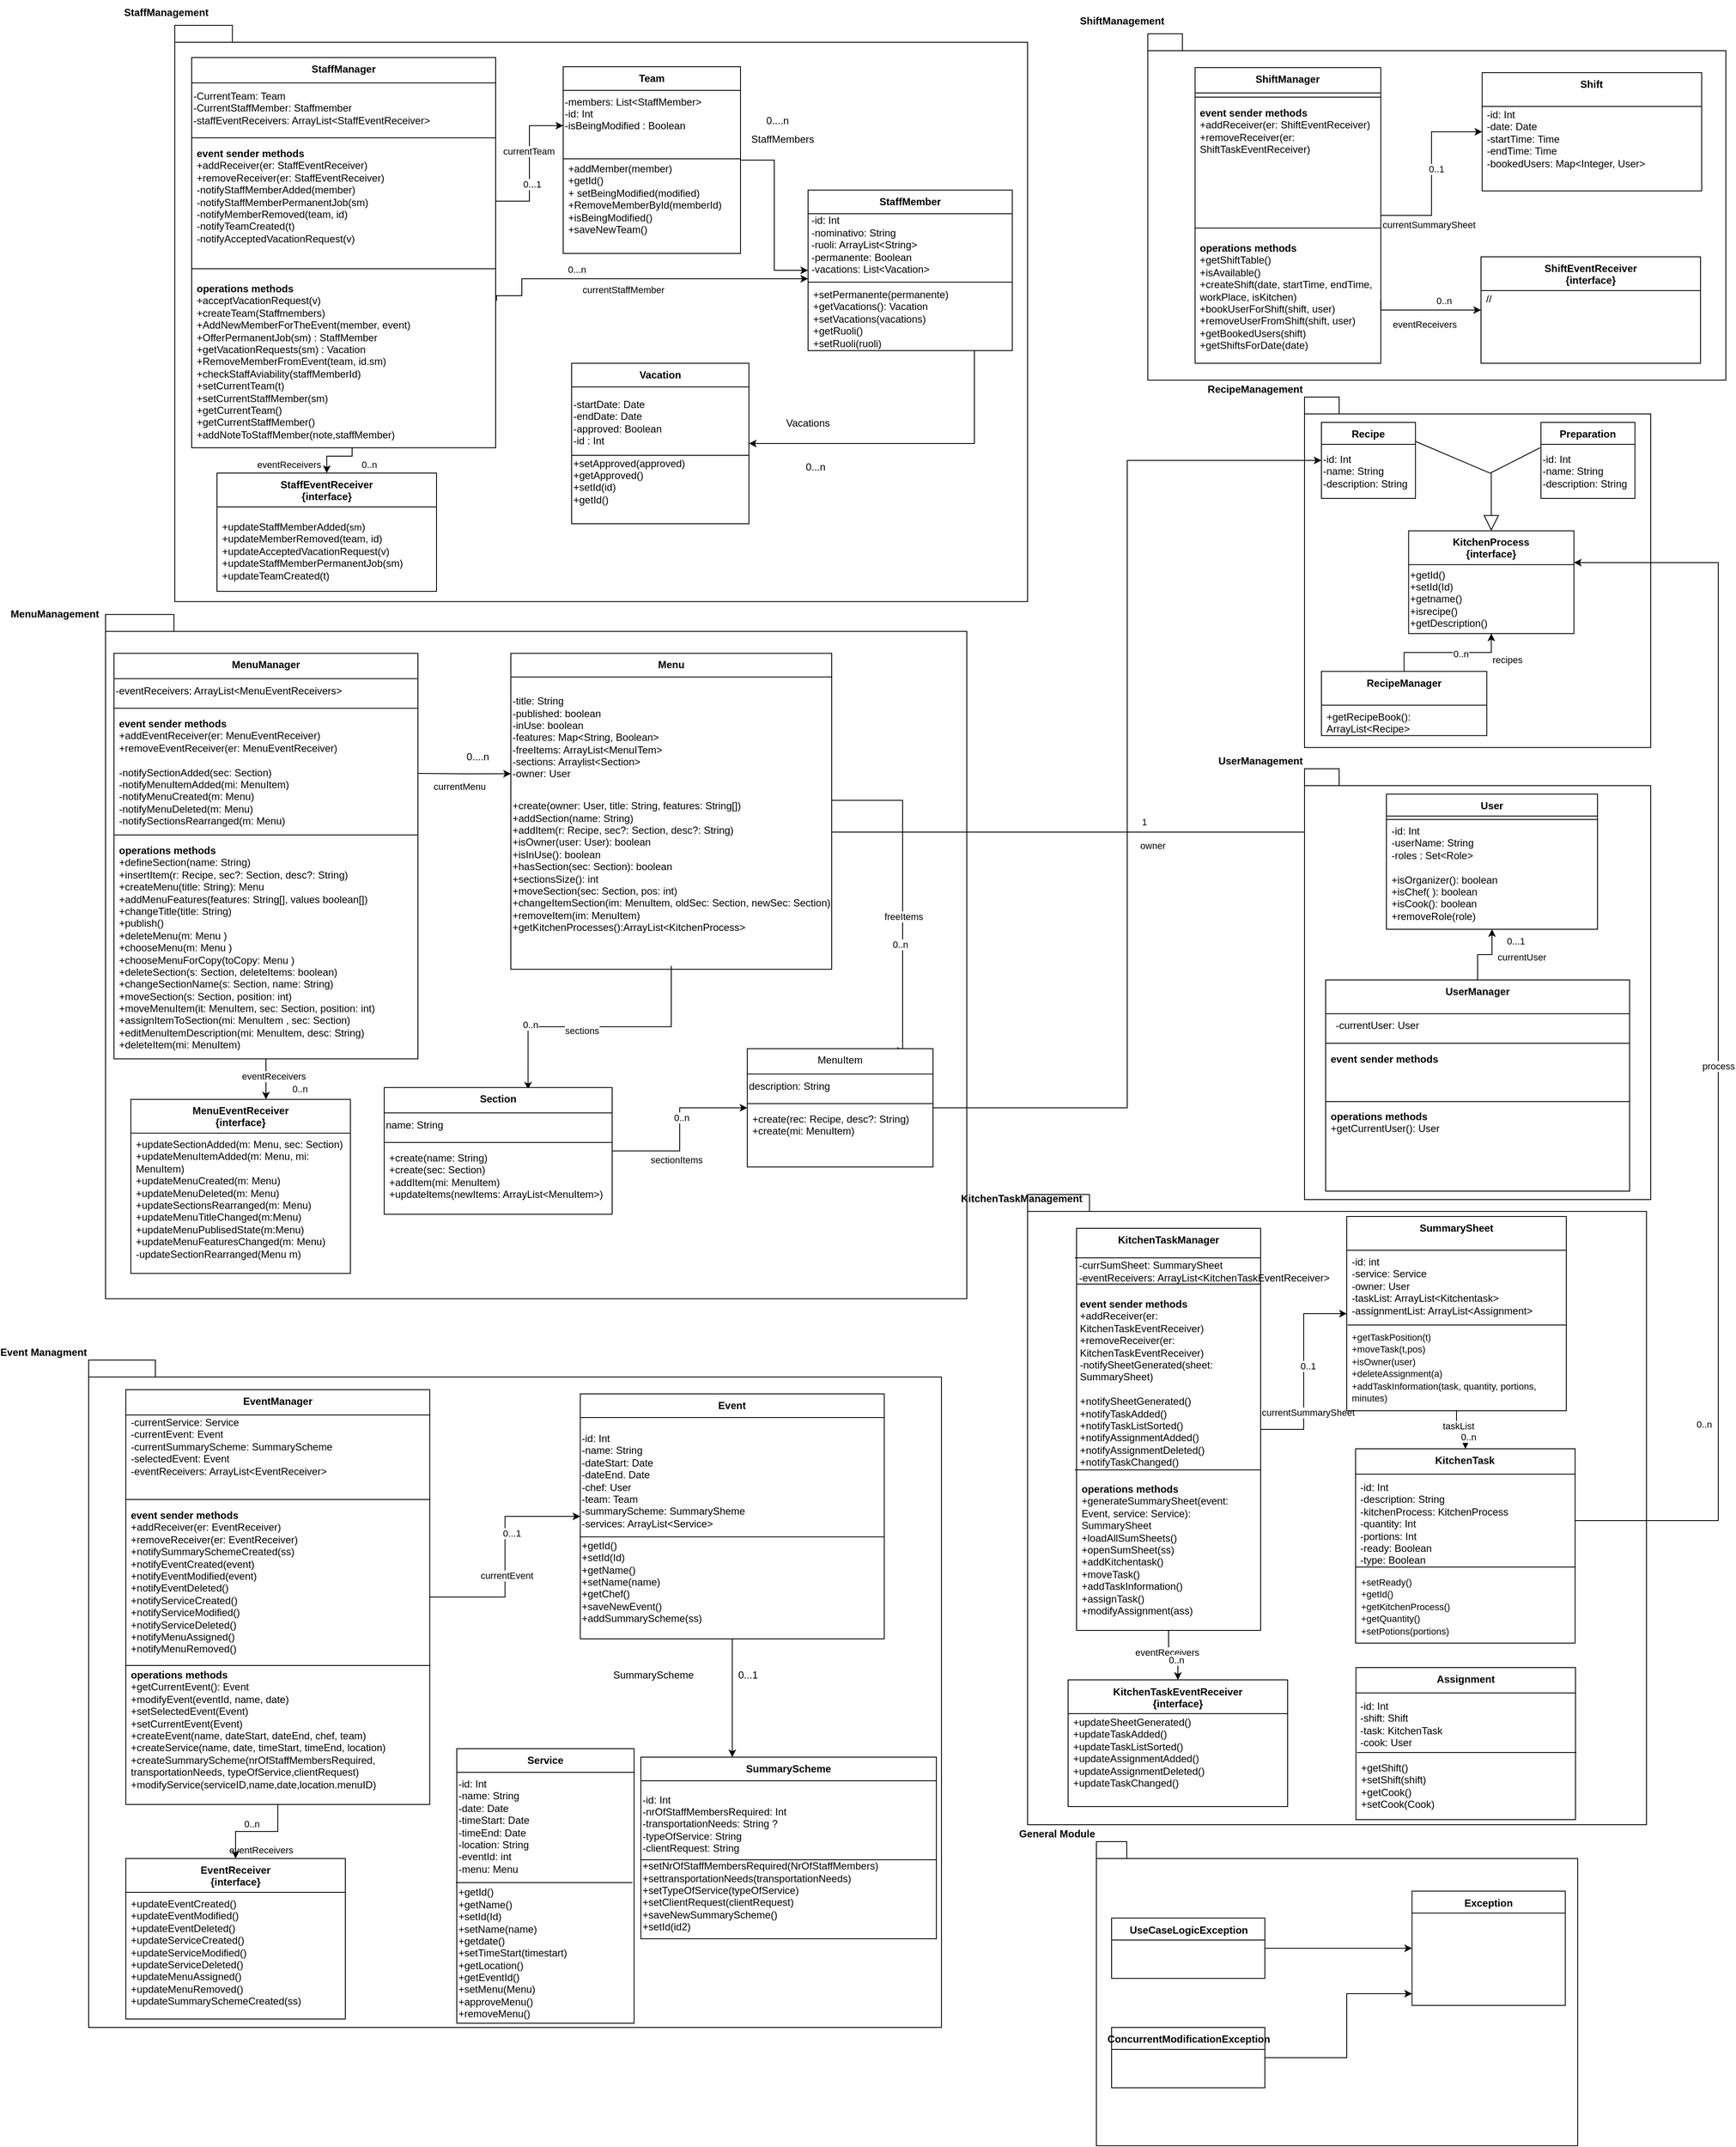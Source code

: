 <mxfile version="28.0.4">
  <diagram id="C5RBs43oDa-KdzZeNtuy" name="Page-1">
    <mxGraphModel grid="1" page="1" gridSize="10" guides="1" tooltips="1" connect="1" arrows="1" fold="1" pageScale="1" pageWidth="827" pageHeight="1169" math="0" shadow="0">
      <root>
        <mxCell id="WIyWlLk6GJQsqaUBKTNV-0" />
        <mxCell id="WIyWlLk6GJQsqaUBKTNV-1" parent="WIyWlLk6GJQsqaUBKTNV-0" />
        <mxCell id="KG8-RkZFYNY7v-L-r5kB-35" value="RecipeManagement" style="shape=folder;fontStyle=1;spacingTop=10;tabWidth=30;tabHeight=20;tabPosition=left;html=1;whiteSpace=wrap;align=right;labelPosition=left;verticalLabelPosition=top;verticalAlign=bottom;" vertex="1" parent="WIyWlLk6GJQsqaUBKTNV-1">
          <mxGeometry x="280" y="160" width="410" height="414.902" as="geometry" />
        </mxCell>
        <mxCell id="KG8-RkZFYNY7v-L-r5kB-94" value="&lt;span style=&quot;color: rgba(0, 0, 0, 0); font-family: monospace; font-size: 0px; font-weight: 400; text-align: start; text-wrap-mode: nowrap;&quot;&gt;%3CmxGraphModel%3E%3Croot%3E%3CmxCell%20id%3D%220%22%2F%3E%3CmxCell%20id%3D%221%22%20parent%3D%220%22%2F%3E%3CmxCell%20id%3D%222%22%20value%3D%22%26lt%3Bspan%20style%3D%26quot%3Btext-align%3A%20center%3B%20text-wrap-mode%3A%20nowrap%3B%20background-color%3A%20rgb(255%2C%20255%2C%20255)%3B%26quot%3B%26gt%3B%26lt%3Bfont%26gt%3B%2BCreateMember()%26lt%3B%2Ffont%26gt%3B%26lt%3B%2Fspan%26gt%3B%26lt%3Bdiv%26gt%3B%26lt%3Bspan%20style%3D%26quot%3Btext-align%3A%20center%3B%20text-wrap-mode%3A%20nowrap%3B%20background-color%3A%20rgb(255%2C%20255%2C%20255)%3B%26quot%3B%26gt%3B%26lt%3Bfont%26gt%3B%2BOfferJob(sm)%26lt%3B%2Ffont%26gt%3B%26lt%3B%2Fspan%26gt%3B%26lt%3B%2Fdiv%26gt%3B%26lt%3Bdiv%26gt%3B%26lt%3Bspan%20style%3D%26quot%3Btext-align%3A%20center%3B%20text-wrap-mode%3A%20nowrap%3B%20background-color%3A%20rgb(255%2C%20255%2C%20255)%3B%26quot%3B%26gt%3B%26lt%3Bfont%26gt%3B%26lt%3Bspan%20style%3D%26quot%3Bbackground-color%3A%20rgb(255%2C%20255%2C%20255)%3B%26quot%3B%26gt%3B%26lt%3Bspan%20style%3D%26quot%3Bcolor%3A%20light-dark(rgb(0%2C%200%2C%200)%2C%20rgb(255%2C%20255%2C%20255))%3B%20background-color%3A%20rgb(255%2C%20255%2C%20255)%3B%26quot%3B%26gt%3B%2B%26lt%3B%2Fspan%26gt%3B%26lt%3B%2Fspan%26gt%3B%26lt%3Bspan%20style%3D%26quot%3Bcolor%3A%20light-dark(rgb(0%2C%200%2C%200)%2C%20rgb(255%2C%20255%2C%20255))%3B%20background-color%3A%20rgb(255%2C%20255%2C%20255)%3B%26quot%3B%26gt%3BgetVacationRequests()%26lt%3B%2Fspan%26gt%3B%26lt%3B%2Ffont%26gt%3B%26lt%3Bspan%20style%3D%26quot%3Bfont-size%3A%20x-small%3B%26quot%3B%26gt%3B%26lt%3B%2Fspan%26gt%3B%26lt%3B%2Fspan%26gt%3B%26lt%3B%2Fdiv%26gt%3B%22%20style%3D%22text%3Bhtml%3D1%3Balign%3Dleft%3BverticalAlign%3Dmiddle%3BwhiteSpace%3Dwrap%3Brounded%3D0%3Bcontainer%3D0%3B%22%20vertex%3D%221%22%20parent%3D%221%22%3E%3CmxGeometry%20x%3D%22-421.88%22%20y%3D%22670.001%22%20width%3D%22213.76%22%20height%3D%2253.521%22%20as%3D%22geometry%22%2F%3E%3C%2FmxCell%3E%3C%2Froot%3E%3C%2FmxGraphModel%3E&lt;/span&gt;" style="shape=folder;fontStyle=1;spacingTop=10;tabWidth=30;tabHeight=20;tabPosition=left;html=1;whiteSpace=wrap;align=right;labelPosition=left;verticalLabelPosition=top;verticalAlign=bottom;" vertex="1" parent="WIyWlLk6GJQsqaUBKTNV-1">
          <mxGeometry x="-1140" y="417.38" width="1020" height="810" as="geometry" />
        </mxCell>
        <mxCell id="KG8-RkZFYNY7v-L-r5kB-75" value="Event Managment" style="shape=folder;fontStyle=1;spacingTop=10;tabWidth=30;tabHeight=20;tabPosition=left;html=1;whiteSpace=wrap;align=right;labelPosition=left;verticalLabelPosition=top;verticalAlign=bottom;container=0;" vertex="1" parent="WIyWlLk6GJQsqaUBKTNV-1">
          <mxGeometry x="-1160" y="1300" width="1010" height="790" as="geometry" />
        </mxCell>
        <mxCell id="KG8-RkZFYNY7v-L-r5kB-7" value="&lt;span style=&quot;color: rgba(0, 0, 0, 0); font-family: monospace; font-size: 0px; font-weight: 400; text-align: start; text-wrap-mode: nowrap;&quot;&gt;%3CmxGraphModel%3E%3Croot%3E%3CmxCell%20id%3D%220%22%2F%3E%3CmxCell%20id%3D%221%22%20parent%3D%220%22%2F%3E%3CmxCell%20id%3D%222%22%20value%3D%22%26lt%3Bspan%20style%3D%26quot%3Btext-align%3A%20center%3B%20text-wrap-mode%3A%20nowrap%3B%20background-color%3A%20rgb(255%2C%20255%2C%20255)%3B%26quot%3B%26gt%3B%26lt%3Bfont%26gt%3B%2BCreateMember()%26lt%3B%2Ffont%26gt%3B%26lt%3B%2Fspan%26gt%3B%26lt%3Bdiv%26gt%3B%26lt%3Bspan%20style%3D%26quot%3Btext-align%3A%20center%3B%20text-wrap-mode%3A%20nowrap%3B%20background-color%3A%20rgb(255%2C%20255%2C%20255)%3B%26quot%3B%26gt%3B%26lt%3Bfont%26gt%3B%2BOfferJob(sm)%26lt%3B%2Ffont%26gt%3B%26lt%3B%2Fspan%26gt%3B%26lt%3B%2Fdiv%26gt%3B%26lt%3Bdiv%26gt%3B%26lt%3Bspan%20style%3D%26quot%3Btext-align%3A%20center%3B%20text-wrap-mode%3A%20nowrap%3B%20background-color%3A%20rgb(255%2C%20255%2C%20255)%3B%26quot%3B%26gt%3B%26lt%3Bfont%26gt%3B%26lt%3Bspan%20style%3D%26quot%3Bbackground-color%3A%20rgb(255%2C%20255%2C%20255)%3B%26quot%3B%26gt%3B%26lt%3Bspan%20style%3D%26quot%3Bcolor%3A%20light-dark(rgb(0%2C%200%2C%200)%2C%20rgb(255%2C%20255%2C%20255))%3B%20background-color%3A%20rgb(255%2C%20255%2C%20255)%3B%26quot%3B%26gt%3B%2B%26lt%3B%2Fspan%26gt%3B%26lt%3B%2Fspan%26gt%3B%26lt%3Bspan%20style%3D%26quot%3Bcolor%3A%20light-dark(rgb(0%2C%200%2C%200)%2C%20rgb(255%2C%20255%2C%20255))%3B%20background-color%3A%20rgb(255%2C%20255%2C%20255)%3B%26quot%3B%26gt%3BgetVacationRequests()%26lt%3B%2Fspan%26gt%3B%26lt%3B%2Ffont%26gt%3B%26lt%3Bspan%20style%3D%26quot%3Bfont-size%3A%20x-small%3B%26quot%3B%26gt%3B%26lt%3B%2Fspan%26gt%3B%26lt%3B%2Fspan%26gt%3B%26lt%3B%2Fdiv%26gt%3B%22%20style%3D%22text%3Bhtml%3D1%3Balign%3Dleft%3BverticalAlign%3Dmiddle%3BwhiteSpace%3Dwrap%3Brounded%3D0%3Bcontainer%3D0%3B%22%20vertex%3D%221%22%20parent%3D%221%22%3E%3CmxGeometry%20x%3D%22-421.88%22%20y%3D%22670.001%22%20width%3D%22213.76%22%20height%3D%2253.521%22%20as%3D%22geometry%22%2F%3E%3C%2FmxCell%3E%3C%2Froot%3E%3C%2FmxGraphModel%3E&lt;/span&gt;" style="shape=folder;fontStyle=1;spacingTop=10;tabWidth=30;tabHeight=20;tabPosition=left;html=1;whiteSpace=wrap;align=right;labelPosition=left;verticalLabelPosition=top;verticalAlign=bottom;" vertex="1" parent="WIyWlLk6GJQsqaUBKTNV-1">
          <mxGeometry x="-48" y="1104" width="733" height="746" as="geometry" />
        </mxCell>
        <mxCell id="KG8-RkZFYNY7v-L-r5kB-69" style="edgeStyle=orthogonalEdgeStyle;rounded=0;orthogonalLoop=1;jettySize=auto;html=1;exitX=1;exitY=0.5;exitDx=0;exitDy=0;" edge="1" parent="WIyWlLk6GJQsqaUBKTNV-1" source="urb7r_cn1l9ob3VCEa_p-8" target="KG8-RkZFYNY7v-L-r5kB-59">
          <mxGeometry relative="1" as="geometry">
            <Array as="points">
              <mxPoint x="601" y="1490" />
              <mxPoint x="770" y="1490" />
              <mxPoint x="770" y="356" />
            </Array>
          </mxGeometry>
        </mxCell>
        <mxCell id="KG8-RkZFYNY7v-L-r5kB-71" value="process" style="edgeLabel;html=1;align=center;verticalAlign=middle;resizable=0;points=[];" connectable="0" vertex="1" parent="KG8-RkZFYNY7v-L-r5kB-69">
          <mxGeometry x="-0.039" relative="1" as="geometry">
            <mxPoint as="offset" />
          </mxGeometry>
        </mxCell>
        <mxCell id="KG8-RkZFYNY7v-L-r5kB-57" value="" style="endArrow=none;html=1;rounded=0;" edge="1" parent="WIyWlLk6GJQsqaUBKTNV-1">
          <mxGeometry width="50" height="50" relative="1" as="geometry">
            <mxPoint x="500" y="250" as="sourcePoint" />
            <mxPoint x="559" y="220" as="targetPoint" />
          </mxGeometry>
        </mxCell>
        <mxCell id="KG8-RkZFYNY7v-L-r5kB-95" style="edgeStyle=orthogonalEdgeStyle;rounded=0;orthogonalLoop=1;jettySize=auto;html=1;" edge="1" parent="WIyWlLk6GJQsqaUBKTNV-1" source="KG8-RkZFYNY7v-L-r5kB-105" target="KG8-RkZFYNY7v-L-r5kB-108">
          <mxGeometry relative="1" as="geometry">
            <mxPoint x="-940" y="1007.38" as="sourcePoint" />
            <Array as="points">
              <mxPoint x="-940" y="1037.38" />
              <mxPoint x="-970" y="1037.38" />
            </Array>
          </mxGeometry>
        </mxCell>
        <mxCell id="KG8-RkZFYNY7v-L-r5kB-96" value="eventReceivers" style="edgeLabel;html=1;align=center;verticalAlign=middle;resizable=0;points=[];" connectable="0" vertex="1" parent="KG8-RkZFYNY7v-L-r5kB-95">
          <mxGeometry x="0.066" relative="1" as="geometry">
            <mxPoint x="9" y="-5" as="offset" />
          </mxGeometry>
        </mxCell>
        <mxCell id="KG8-RkZFYNY7v-L-r5kB-98" style="edgeStyle=orthogonalEdgeStyle;rounded=0;orthogonalLoop=1;jettySize=auto;html=1;entryX=0;entryY=0.5;entryDx=0;entryDy=0;" edge="1" parent="WIyWlLk6GJQsqaUBKTNV-1">
          <mxGeometry relative="1" as="geometry">
            <mxPoint x="-660" y="605.88" as="targetPoint" />
            <mxPoint x="-770" y="605.471" as="sourcePoint" />
          </mxGeometry>
        </mxCell>
        <mxCell id="KG8-RkZFYNY7v-L-r5kB-99" value="currentMenu" style="edgeLabel;html=1;align=center;verticalAlign=middle;resizable=0;points=[];" connectable="0" vertex="1" parent="KG8-RkZFYNY7v-L-r5kB-98">
          <mxGeometry x="-0.347" y="-1" relative="1" as="geometry">
            <mxPoint x="13" y="14" as="offset" />
          </mxGeometry>
        </mxCell>
        <mxCell id="KG8-RkZFYNY7v-L-r5kB-100" value="MenuManager" style="swimlane;fontStyle=1;align=center;verticalAlign=top;childLayout=stackLayout;horizontal=1;startSize=30;horizontalStack=0;resizeParent=1;resizeParentMax=0;resizeLast=0;collapsible=1;marginBottom=0;whiteSpace=wrap;html=1;" vertex="1" parent="WIyWlLk6GJQsqaUBKTNV-1">
          <mxGeometry x="-1130" y="463.38" width="360" height="480" as="geometry" />
        </mxCell>
        <mxCell id="65lpGlXn-Hmbs_Sq7wxZ-1" value="-eventReceivers: ArrayList&amp;lt;MenuEventReceivers&amp;gt;" style="text;html=1;align=left;verticalAlign=middle;resizable=0;points=[];autosize=1;strokeColor=none;fillColor=none;" vertex="1" parent="KG8-RkZFYNY7v-L-r5kB-100">
          <mxGeometry y="30" width="360" height="30" as="geometry" />
        </mxCell>
        <mxCell id="KG8-RkZFYNY7v-L-r5kB-104" value="" style="line;strokeWidth=1;fillColor=none;align=left;verticalAlign=middle;spacingTop=-1;spacingLeft=3;spacingRight=3;rotatable=0;labelPosition=right;points=[];portConstraint=eastwest;strokeColor=inherit;" vertex="1" parent="KG8-RkZFYNY7v-L-r5kB-100">
          <mxGeometry y="60" width="360" height="10" as="geometry" />
        </mxCell>
        <mxCell id="65lpGlXn-Hmbs_Sq7wxZ-0" value="&lt;b&gt;event sender methods&lt;/b&gt;&lt;div&gt;&lt;div&gt;+addEventReceiver(er: MenuEventReceiver)&lt;/div&gt;&lt;div&gt;+removeEventReceiver(er: MenuEventReceiver)&lt;/div&gt;&lt;/div&gt;&lt;div&gt;&lt;div&gt;&lt;br&gt;&lt;/div&gt;&lt;div&gt;-notifySectionAdded(sec: Section)&lt;/div&gt;&lt;div&gt;-notifyMenuItemAdded(mi: MenuItem)&lt;/div&gt;&lt;div&gt;-notifyMenuCreated(m: Menu)&lt;/div&gt;&lt;div&gt;-notifyMenuDeleted(m: Menu)&lt;/div&gt;&lt;div&gt;-notifySectionsRearranged(m: Menu)&lt;/div&gt;&lt;/div&gt;&lt;div&gt;&lt;br&gt;&lt;/div&gt;" style="text;strokeColor=none;fillColor=none;align=left;verticalAlign=top;spacingLeft=4;spacingRight=4;overflow=hidden;rotatable=0;points=[[0,0.5],[1,0.5]];portConstraint=eastwest;whiteSpace=wrap;html=1;" vertex="1" parent="KG8-RkZFYNY7v-L-r5kB-100">
          <mxGeometry y="70" width="360" height="140" as="geometry" />
        </mxCell>
        <mxCell id="KG8-RkZFYNY7v-L-r5kB-102" value="" style="line;strokeWidth=1;fillColor=none;align=left;verticalAlign=middle;spacingTop=-1;spacingLeft=3;spacingRight=3;rotatable=0;labelPosition=right;points=[];portConstraint=eastwest;strokeColor=inherit;" vertex="1" parent="KG8-RkZFYNY7v-L-r5kB-100">
          <mxGeometry y="210" width="360" height="10" as="geometry" />
        </mxCell>
        <mxCell id="KG8-RkZFYNY7v-L-r5kB-105" value="&lt;b&gt;operations methods&lt;/b&gt;&lt;div&gt;&lt;div&gt;+defineSection(name: String)&lt;/div&gt;&lt;div&gt;+insertItem(r: Recipe, sec?: Section, desc?: String)&lt;/div&gt;&lt;div&gt;+createMenu(title: String): Menu&lt;/div&gt;&lt;/div&gt;&lt;div&gt;+addMenuFeatures(features: String[], values boolean[])&lt;/div&gt;&lt;div&gt;+changeTitle(title: String)&lt;/div&gt;&lt;div&gt;+publish()&lt;/div&gt;&lt;div&gt;+deleteMenu(&lt;span style=&quot;background-color: transparent; color: light-dark(rgb(0, 0, 0), rgb(255, 255, 255));&quot;&gt;m:&amp;nbsp;&lt;/span&gt;&lt;span style=&quot;background-color: transparent; color: light-dark(rgb(0, 0, 0), rgb(255, 255, 255));&quot;&gt;Menu )&lt;/span&gt;&lt;/div&gt;&lt;div&gt;+chooseMenu(&lt;span style=&quot;background-color: transparent; color: light-dark(rgb(0, 0, 0), rgb(255, 255, 255));&quot;&gt;m:&amp;nbsp;&lt;/span&gt;&lt;span style=&quot;background-color: transparent; color: light-dark(rgb(0, 0, 0), rgb(255, 255, 255));&quot;&gt;Menu )&lt;/span&gt;&lt;/div&gt;&lt;div&gt;+chooseMenuForCopy(toCopy&lt;span style=&quot;background-color: transparent; color: light-dark(rgb(0, 0, 0), rgb(255, 255, 255));&quot;&gt;:&amp;nbsp;&lt;/span&gt;&lt;span style=&quot;background-color: transparent; color: light-dark(rgb(0, 0, 0), rgb(255, 255, 255));&quot;&gt;Menu )&lt;/span&gt;&lt;/div&gt;&lt;div&gt;+deleteSection(s: Section, deleteItems: boolean)&lt;/div&gt;&lt;div&gt;+changeSectionName(s: Section, name: String)&lt;/div&gt;&lt;div&gt;+moveSection(s: Section,&amp;nbsp;&lt;span style=&quot;background-color: transparent; color: light-dark(rgb(0, 0, 0), rgb(255, 255, 255));&quot;&gt;position:&lt;/span&gt;&lt;span style=&quot;background-color: transparent; color: light-dark(rgb(0, 0, 0), rgb(255, 255, 255));&quot;&gt;&amp;nbsp;int)&lt;/span&gt;&lt;/div&gt;&lt;div&gt;&lt;span style=&quot;background-color: transparent; color: light-dark(rgb(0, 0, 0), rgb(255, 255, 255));&quot;&gt;+moveMenuItem(it: MenuItem, sec: Section, position: int)&lt;/span&gt;&lt;/div&gt;&lt;div&gt;&lt;span style=&quot;background-color: transparent; color: light-dark(rgb(0, 0, 0), rgb(255, 255, 255));&quot;&gt;+assignItemToSection(&lt;/span&gt;&lt;span style=&quot;background-color: transparent; color: light-dark(rgb(0, 0, 0), rgb(255, 255, 255));&quot;&gt;mi:&amp;nbsp;&lt;/span&gt;&lt;span style=&quot;background-color: transparent; color: light-dark(rgb(0, 0, 0), rgb(255, 255, 255));&quot;&gt;MenuItem , sec: Section)&lt;/span&gt;&lt;/div&gt;&lt;div&gt;&lt;span style=&quot;background-color: transparent; color: light-dark(rgb(0, 0, 0), rgb(255, 255, 255));&quot;&gt;+editMenuItemDescription(mi: MenuItem, desc: String)&lt;/span&gt;&lt;/div&gt;&lt;div&gt;&lt;span style=&quot;background-color: transparent; color: light-dark(rgb(0, 0, 0), rgb(255, 255, 255));&quot;&gt;+deleteItem(mi: MenuItem)&lt;/span&gt;&lt;/div&gt;&lt;div&gt;&lt;span style=&quot;background-color: transparent; color: light-dark(rgb(0, 0, 0), rgb(255, 255, 255));&quot;&gt;&lt;br&gt;&lt;/span&gt;&lt;/div&gt;&lt;div&gt;&lt;br&gt;&lt;/div&gt;&lt;div&gt;&lt;br&gt;&lt;/div&gt;" style="text;strokeColor=none;fillColor=none;align=left;verticalAlign=top;spacingLeft=4;spacingRight=4;overflow=hidden;rotatable=0;points=[[0,0.5],[1,0.5]];portConstraint=eastwest;whiteSpace=wrap;html=1;" vertex="1" parent="KG8-RkZFYNY7v-L-r5kB-100">
          <mxGeometry y="220" width="360" height="260" as="geometry" />
        </mxCell>
        <mxCell id="KG8-RkZFYNY7v-L-r5kB-107" value="" style="group" connectable="0" vertex="1" parent="WIyWlLk6GJQsqaUBKTNV-1">
          <mxGeometry x="-1110" y="991.38" width="260" height="206" as="geometry" />
        </mxCell>
        <mxCell id="KG8-RkZFYNY7v-L-r5kB-108" value="MenuEventReceiver&lt;div&gt;{interface}&lt;/div&gt;" style="swimlane;fontStyle=1;align=center;verticalAlign=top;childLayout=stackLayout;horizontal=1;startSize=40;horizontalStack=0;resizeParent=1;resizeParentMax=0;resizeLast=0;collapsible=1;marginBottom=0;whiteSpace=wrap;html=1;container=0;" vertex="1" parent="KG8-RkZFYNY7v-L-r5kB-107">
          <mxGeometry width="260" height="206" as="geometry" />
        </mxCell>
        <mxCell id="KG8-RkZFYNY7v-L-r5kB-109" value="&lt;div&gt;+updateSectionAdded(m: Menu, sec: Section)&lt;/div&gt;&lt;div&gt;+updateMenuItemAdded(m: Menu, mi: MenuItem)&lt;/div&gt;&lt;div&gt;+updateMenuCreated(m: Menu)&lt;/div&gt;&lt;div&gt;+updateMenuDeleted(m: Menu)&lt;/div&gt;&lt;div&gt;+updateSectionsRearranged(m: Menu)&lt;/div&gt;&lt;div&gt;+updateMenuTitleChanged(m:Menu)&lt;/div&gt;&lt;div&gt;+updateMenuPublisedState(m:Menu)&lt;/div&gt;&lt;div&gt;+updateMenuFeaturesChanged(m: Menu)&lt;/div&gt;&lt;div&gt;-updateSectionRearranged(Menu m)&lt;/div&gt;" style="text;strokeColor=none;fillColor=none;align=left;verticalAlign=top;spacingLeft=4;spacingRight=4;overflow=hidden;rotatable=0;points=[[0,0.5],[1,0.5]];portConstraint=eastwest;whiteSpace=wrap;html=1;" vertex="1" parent="KG8-RkZFYNY7v-L-r5kB-107">
          <mxGeometry y="40" width="260" height="166" as="geometry" />
        </mxCell>
        <mxCell id="KG8-RkZFYNY7v-L-r5kB-112" value="0....n" style="text;html=1;align=center;verticalAlign=middle;whiteSpace=wrap;rounded=0;" vertex="1" parent="WIyWlLk6GJQsqaUBKTNV-1">
          <mxGeometry x="-729" y="571.38" width="60" height="30" as="geometry" />
        </mxCell>
        <mxCell id="KG8-RkZFYNY7v-L-r5kB-149" value="&lt;b&gt;MenuManagement&lt;/b&gt;" style="text;html=1;align=center;verticalAlign=middle;whiteSpace=wrap;rounded=0;" vertex="1" parent="WIyWlLk6GJQsqaUBKTNV-1">
          <mxGeometry x="-1230" y="402.09" width="60" height="30" as="geometry" />
        </mxCell>
        <mxCell id="KG8-RkZFYNY7v-L-r5kB-154" value="" style="group" connectable="0" vertex="1" parent="WIyWlLk6GJQsqaUBKTNV-1">
          <mxGeometry x="-660" y="463.38" width="380" height="374" as="geometry" />
        </mxCell>
        <mxCell id="KG8-RkZFYNY7v-L-r5kB-110" value="&lt;div&gt;&lt;div&gt;+create(owner: User, title: String, features: String[])&lt;/div&gt;&lt;div&gt;+addSection(name: String)&lt;/div&gt;&lt;div&gt;+addItem(r: Recipe, sec?: Section, desc?: String)&lt;/div&gt;&lt;div&gt;+isOwner(user: User): boolean&lt;/div&gt;&lt;div&gt;+isInUse(): boolean&lt;/div&gt;&lt;div&gt;+hasSection(sec: Section): boolean&lt;/div&gt;&lt;div&gt;+sectionsSize(): int&lt;/div&gt;&lt;div&gt;+moveSection(sec: Section, pos: int)&lt;/div&gt;&lt;/div&gt;&lt;div&gt;+changeItemSection(im: MenuItem, oldSec: Section, newSec: Section)&lt;/div&gt;&lt;div&gt;&lt;span style=&quot;background-color: transparent; color: light-dark(rgb(0, 0, 0), rgb(255, 255, 255));&quot;&gt;+removeItem(im: MenuItem)&lt;/span&gt;&lt;/div&gt;&lt;div&gt;&lt;span style=&quot;background-color: transparent; color: light-dark(rgb(0, 0, 0), rgb(255, 255, 255));&quot;&gt;+getKitchenProcesses():ArrayList&amp;lt;KitchenProcess&amp;gt;&lt;/span&gt;&lt;/div&gt;&lt;div&gt;&lt;br&gt;&lt;/div&gt;" style="text;html=1;align=left;verticalAlign=middle;whiteSpace=wrap;rounded=0;" vertex="1" parent="KG8-RkZFYNY7v-L-r5kB-154">
          <mxGeometry y="150" width="380" height="220" as="geometry" />
        </mxCell>
        <mxCell id="KG8-RkZFYNY7v-L-r5kB-111" value="&lt;div&gt;-title: String&lt;/div&gt;&lt;div&gt;-published: boolean&lt;/div&gt;&lt;div&gt;-inUse: boolean&lt;/div&gt;&lt;div&gt;-features: Map&amp;lt;String, Boolean&amp;gt;&lt;/div&gt;&lt;div&gt;-freeItems: ArrayList&amp;lt;MenuITem&amp;gt;&lt;/div&gt;&lt;div&gt;-sections: Arraylist&amp;lt;Section&amp;gt;&lt;/div&gt;&lt;div&gt;-owner: User&lt;/div&gt;" style="text;html=1;align=left;verticalAlign=middle;whiteSpace=wrap;rounded=0;" vertex="1" parent="KG8-RkZFYNY7v-L-r5kB-154">
          <mxGeometry y="38.518" width="360" height="123.01" as="geometry" />
        </mxCell>
        <mxCell id="KG8-RkZFYNY7v-L-r5kB-121" value="Menu" style="swimlane;fontStyle=1;align=center;verticalAlign=top;childLayout=stackLayout;horizontal=1;startSize=28;horizontalStack=0;resizeParent=1;resizeParentMax=0;resizeLast=0;collapsible=1;marginBottom=0;whiteSpace=wrap;html=1;container=0;" vertex="1" parent="KG8-RkZFYNY7v-L-r5kB-154">
          <mxGeometry width="380" height="374" as="geometry" />
        </mxCell>
        <mxCell id="KG8-RkZFYNY7v-L-r5kB-162" style="edgeStyle=orthogonalEdgeStyle;rounded=0;orthogonalLoop=1;jettySize=auto;html=1;entryX=0.631;entryY=0.015;entryDx=0;entryDy=0;entryPerimeter=0;" edge="1" parent="WIyWlLk6GJQsqaUBKTNV-1" source="KG8-RkZFYNY7v-L-r5kB-110" target="KG8-RkZFYNY7v-L-r5kB-168">
          <mxGeometry relative="1" as="geometry">
            <mxPoint x="-668" y="877.38" as="targetPoint" />
            <Array as="points" />
          </mxGeometry>
        </mxCell>
        <mxCell id="KG8-RkZFYNY7v-L-r5kB-164" value="sections" style="edgeLabel;html=1;align=center;verticalAlign=middle;resizable=0;points=[];" connectable="0" vertex="1" parent="KG8-RkZFYNY7v-L-r5kB-162">
          <mxGeometry x="0.131" y="4" relative="1" as="geometry">
            <mxPoint as="offset" />
          </mxGeometry>
        </mxCell>
        <mxCell id="KG8-RkZFYNY7v-L-r5kB-165" value="0..n" style="edgeLabel;html=1;align=center;verticalAlign=middle;resizable=0;points=[];" connectable="0" vertex="1" parent="KG8-RkZFYNY7v-L-r5kB-162">
          <mxGeometry x="0.514" y="-3" relative="1" as="geometry">
            <mxPoint as="offset" />
          </mxGeometry>
        </mxCell>
        <mxCell id="KG8-RkZFYNY7v-L-r5kB-163" style="edgeStyle=orthogonalEdgeStyle;rounded=0;orthogonalLoop=1;jettySize=auto;html=1;entryX=0.847;entryY=0.019;entryDx=0;entryDy=0;entryPerimeter=0;" edge="1" parent="WIyWlLk6GJQsqaUBKTNV-1" source="KG8-RkZFYNY7v-L-r5kB-110" target="KG8-RkZFYNY7v-L-r5kB-174">
          <mxGeometry relative="1" as="geometry">
            <mxPoint x="-195.9" y="877.8" as="targetPoint" />
            <Array as="points">
              <mxPoint x="-196" y="637.38" />
              <mxPoint x="-196" y="934.38" />
            </Array>
          </mxGeometry>
        </mxCell>
        <mxCell id="KG8-RkZFYNY7v-L-r5kB-166" value="freeItems" style="edgeLabel;html=1;align=center;verticalAlign=middle;resizable=0;points=[];" connectable="0" vertex="1" parent="KG8-RkZFYNY7v-L-r5kB-163">
          <mxGeometry x="0.156" y="1" relative="1" as="geometry">
            <mxPoint as="offset" />
          </mxGeometry>
        </mxCell>
        <mxCell id="KG8-RkZFYNY7v-L-r5kB-167" value="0..n" style="edgeLabel;html=1;align=center;verticalAlign=middle;resizable=0;points=[];" connectable="0" vertex="1" parent="KG8-RkZFYNY7v-L-r5kB-163">
          <mxGeometry x="0.327" y="-3" relative="1" as="geometry">
            <mxPoint as="offset" />
          </mxGeometry>
        </mxCell>
        <mxCell id="KG8-RkZFYNY7v-L-r5kB-178" style="edgeStyle=orthogonalEdgeStyle;rounded=0;orthogonalLoop=1;jettySize=auto;html=1;" edge="1" parent="WIyWlLk6GJQsqaUBKTNV-1" source="KG8-RkZFYNY7v-L-r5kB-168" target="KG8-RkZFYNY7v-L-r5kB-174">
          <mxGeometry relative="1" as="geometry" />
        </mxCell>
        <mxCell id="KG8-RkZFYNY7v-L-r5kB-179" value="sectionItems" style="edgeLabel;html=1;align=center;verticalAlign=middle;resizable=0;points=[];" connectable="0" vertex="1" parent="KG8-RkZFYNY7v-L-r5kB-178">
          <mxGeometry x="-0.278" y="1" relative="1" as="geometry">
            <mxPoint y="11" as="offset" />
          </mxGeometry>
        </mxCell>
        <mxCell id="KG8-RkZFYNY7v-L-r5kB-180" value="0..n" style="edgeLabel;html=1;align=center;verticalAlign=middle;resizable=0;points=[];" connectable="0" vertex="1" parent="KG8-RkZFYNY7v-L-r5kB-178">
          <mxGeometry x="0.258" relative="1" as="geometry">
            <mxPoint y="11" as="offset" />
          </mxGeometry>
        </mxCell>
        <mxCell id="KG8-RkZFYNY7v-L-r5kB-168" value="Section" style="swimlane;fontStyle=1;align=center;verticalAlign=top;childLayout=stackLayout;horizontal=1;startSize=30;horizontalStack=0;resizeParent=1;resizeParentMax=0;resizeLast=0;collapsible=1;marginBottom=0;whiteSpace=wrap;html=1;" vertex="1" parent="WIyWlLk6GJQsqaUBKTNV-1">
          <mxGeometry x="-810" y="977.38" width="270" height="150" as="geometry" />
        </mxCell>
        <mxCell id="KG8-RkZFYNY7v-L-r5kB-169" value="name: String" style="text;html=1;align=left;verticalAlign=middle;resizable=0;points=[];autosize=1;strokeColor=none;fillColor=none;" vertex="1" parent="KG8-RkZFYNY7v-L-r5kB-168">
          <mxGeometry y="30" width="270" height="30" as="geometry" />
        </mxCell>
        <mxCell id="KG8-RkZFYNY7v-L-r5kB-170" value="" style="line;strokeWidth=1;fillColor=none;align=left;verticalAlign=middle;spacingTop=-1;spacingLeft=3;spacingRight=3;rotatable=0;labelPosition=right;points=[];portConstraint=eastwest;strokeColor=inherit;" vertex="1" parent="KG8-RkZFYNY7v-L-r5kB-168">
          <mxGeometry y="60" width="270" height="10" as="geometry" />
        </mxCell>
        <mxCell id="KG8-RkZFYNY7v-L-r5kB-171" value="&lt;div&gt;&lt;div&gt;+create(name: String)&lt;/div&gt;&lt;div&gt;+create(sec: Section)&lt;/div&gt;&lt;div&gt;+addItem(mi: MenuItem)&lt;/div&gt;&lt;/div&gt;&lt;div&gt;+updateItems(newItems: ArrayList&amp;lt;MenuItem&amp;gt;)&lt;/div&gt;&lt;div&gt;&lt;br&gt;&lt;/div&gt;" style="text;strokeColor=none;fillColor=none;align=left;verticalAlign=top;spacingLeft=4;spacingRight=4;overflow=hidden;rotatable=0;points=[[0,0.5],[1,0.5]];portConstraint=eastwest;whiteSpace=wrap;html=1;" vertex="1" parent="KG8-RkZFYNY7v-L-r5kB-168">
          <mxGeometry y="70" width="270" height="80" as="geometry" />
        </mxCell>
        <mxCell id="KG8-RkZFYNY7v-L-r5kB-192" style="edgeStyle=orthogonalEdgeStyle;rounded=0;orthogonalLoop=1;jettySize=auto;html=1;entryX=0;entryY=0.5;entryDx=0;entryDy=0;" edge="1" parent="WIyWlLk6GJQsqaUBKTNV-1" source="KG8-RkZFYNY7v-L-r5kB-174" target="KG8-RkZFYNY7v-L-r5kB-36">
          <mxGeometry relative="1" as="geometry" />
        </mxCell>
        <mxCell id="KG8-RkZFYNY7v-L-r5kB-174" value="&lt;span style=&quot;font-weight: normal;&quot;&gt;MenuItem&lt;/span&gt;" style="swimlane;fontStyle=1;align=center;verticalAlign=top;childLayout=stackLayout;horizontal=1;startSize=30;horizontalStack=0;resizeParent=1;resizeParentMax=0;resizeLast=0;collapsible=1;marginBottom=0;whiteSpace=wrap;html=1;" vertex="1" parent="WIyWlLk6GJQsqaUBKTNV-1">
          <mxGeometry x="-380" y="931.38" width="220" height="140" as="geometry" />
        </mxCell>
        <mxCell id="KG8-RkZFYNY7v-L-r5kB-175" value="description: String" style="text;html=1;align=left;verticalAlign=middle;resizable=0;points=[];autosize=1;strokeColor=none;fillColor=none;" vertex="1" parent="KG8-RkZFYNY7v-L-r5kB-174">
          <mxGeometry y="30" width="220" height="30" as="geometry" />
        </mxCell>
        <mxCell id="KG8-RkZFYNY7v-L-r5kB-176" value="" style="line;strokeWidth=1;fillColor=none;align=left;verticalAlign=middle;spacingTop=-1;spacingLeft=3;spacingRight=3;rotatable=0;labelPosition=right;points=[];portConstraint=eastwest;strokeColor=inherit;" vertex="1" parent="KG8-RkZFYNY7v-L-r5kB-174">
          <mxGeometry y="60" width="220" height="10" as="geometry" />
        </mxCell>
        <mxCell id="KG8-RkZFYNY7v-L-r5kB-177" value="&lt;div&gt;+create(rec: Recipe, desc?: String)&lt;/div&gt;&lt;div&gt;+create(mi: MenuItem)&lt;/div&gt;" style="text;strokeColor=none;fillColor=none;align=left;verticalAlign=top;spacingLeft=4;spacingRight=4;overflow=hidden;rotatable=0;points=[[0,0.5],[1,0.5]];portConstraint=eastwest;whiteSpace=wrap;html=1;" vertex="1" parent="KG8-RkZFYNY7v-L-r5kB-174">
          <mxGeometry y="70" width="220" height="70" as="geometry" />
        </mxCell>
        <mxCell id="KG8-RkZFYNY7v-L-r5kB-183" style="edgeStyle=orthogonalEdgeStyle;rounded=0;orthogonalLoop=1;jettySize=auto;html=1;" edge="1" parent="WIyWlLk6GJQsqaUBKTNV-1" source="KG8-RkZFYNY7v-L-r5kB-121" target="pRnPNAuixs9Pd4Thl0Kq-8">
          <mxGeometry relative="1" as="geometry">
            <mxPoint x="200" y="360" as="sourcePoint" />
            <mxPoint x="304.1" y="600.42" as="targetPoint" />
            <Array as="points">
              <mxPoint x="90" y="675" />
              <mxPoint x="90" y="675" />
            </Array>
          </mxGeometry>
        </mxCell>
        <mxCell id="KG8-RkZFYNY7v-L-r5kB-184" value="owner" style="edgeLabel;html=1;align=center;verticalAlign=middle;resizable=0;points=[];" connectable="0" vertex="1" parent="KG8-RkZFYNY7v-L-r5kB-183">
          <mxGeometry x="0.156" y="1" relative="1" as="geometry">
            <mxPoint y="17" as="offset" />
          </mxGeometry>
        </mxCell>
        <mxCell id="KG8-RkZFYNY7v-L-r5kB-191" value="1" style="edgeLabel;html=1;align=center;verticalAlign=middle;resizable=0;points=[];" connectable="0" vertex="1" parent="KG8-RkZFYNY7v-L-r5kB-183">
          <mxGeometry x="0.099" y="2" relative="1" as="geometry">
            <mxPoint x="9" y="-10" as="offset" />
          </mxGeometry>
        </mxCell>
        <mxCell id="pRnPNAuixs9Pd4Thl0Kq-5" value="&lt;span style=&quot;color: rgba(0, 0, 0, 0); font-family: monospace; font-size: 0px; font-weight: 400; text-align: start; text-wrap-mode: nowrap;&quot;&gt;%3CmxGraphModel%3E%3Croot%3E%3CmxCell%20id%3D%220%22%2F%3E%3CmxCell%20id%3D%221%22%20parent%3D%220%22%2F%3E%3CmxCell%20id%3D%222%22%20value%3D%22%26lt%3Bspan%20style%3D%26quot%3Btext-align%3A%20center%3B%20text-wrap-mode%3A%20nowrap%3B%20background-color%3A%20rgb(255%2C%20255%2C%20255)%3B%26quot%3B%26gt%3B%26lt%3Bfont%26gt%3B%2BCreateMember()%26lt%3B%2Ffont%26gt%3B%26lt%3B%2Fspan%26gt%3B%26lt%3Bdiv%26gt%3B%26lt%3Bspan%20style%3D%26quot%3Btext-align%3A%20center%3B%20text-wrap-mode%3A%20nowrap%3B%20background-color%3A%20rgb(255%2C%20255%2C%20255)%3B%26quot%3B%26gt%3B%26lt%3Bfont%26gt%3B%2BOfferJob(sm)%26lt%3B%2Ffont%26gt%3B%26lt%3B%2Fspan%26gt%3B%26lt%3B%2Fdiv%26gt%3B%26lt%3Bdiv%26gt%3B%26lt%3Bspan%20style%3D%26quot%3Btext-align%3A%20center%3B%20text-wrap-mode%3A%20nowrap%3B%20background-color%3A%20rgb(255%2C%20255%2C%20255)%3B%26quot%3B%26gt%3B%26lt%3Bfont%26gt%3B%26lt%3Bspan%20style%3D%26quot%3Bbackground-color%3A%20rgb(255%2C%20255%2C%20255)%3B%26quot%3B%26gt%3B%26lt%3Bspan%20style%3D%26quot%3Bcolor%3A%20light-dark(rgb(0%2C%200%2C%200)%2C%20rgb(255%2C%20255%2C%20255))%3B%20background-color%3A%20rgb(255%2C%20255%2C%20255)%3B%26quot%3B%26gt%3B%2B%26lt%3B%2Fspan%26gt%3B%26lt%3B%2Fspan%26gt%3B%26lt%3Bspan%20style%3D%26quot%3Bcolor%3A%20light-dark(rgb(0%2C%200%2C%200)%2C%20rgb(255%2C%20255%2C%20255))%3B%20background-color%3A%20rgb(255%2C%20255%2C%20255)%3B%26quot%3B%26gt%3BgetVacationRequests()%26lt%3B%2Fspan%26gt%3B%26lt%3B%2Ffont%26gt%3B%26lt%3Bspan%20style%3D%26quot%3Bfont-size%3A%20x-small%3B%26quot%3B%26gt%3B%26lt%3B%2Fspan%26gt%3B%26lt%3B%2Fspan%26gt%3B%26lt%3B%2Fdiv%26gt%3B%22%20style%3D%22text%3Bhtml%3D1%3Balign%3Dleft%3BverticalAlign%3Dmiddle%3BwhiteSpace%3Dwrap%3Brounded%3D0%3Bcontainer%3D0%3B%22%20vertex%3D%221%22%20parent%3D%221%22%3E%3CmxGeometry%20x%3D%22-421.88%22%20y%3D%22670.001%22%20width%3D%22213.76%22%20height%3D%2253.521%22%20as%3D%22geometry%22%2F%3E%3C%2FmxCell%3E%3C%2Froot%3E%3C%2FmxGraphModel%3E&lt;/span&gt;" style="shape=folder;fontStyle=1;spacingTop=10;tabWidth=30;tabHeight=20;tabPosition=left;html=1;whiteSpace=wrap;align=right;labelPosition=left;verticalLabelPosition=top;verticalAlign=bottom;container=0;" vertex="1" parent="WIyWlLk6GJQsqaUBKTNV-1">
          <mxGeometry x="-1058" y="-280" width="1010" height="682.09" as="geometry" />
        </mxCell>
        <mxCell id="rNMeeTFmndi-U3SxTLKC-15" style="edgeStyle=orthogonalEdgeStyle;rounded=0;orthogonalLoop=1;jettySize=auto;html=1;" edge="1" parent="WIyWlLk6GJQsqaUBKTNV-1" target="rNMeeTFmndi-U3SxTLKC-9">
          <mxGeometry relative="1" as="geometry">
            <mxPoint x="-857" y="220" as="sourcePoint" />
            <Array as="points">
              <mxPoint x="-848" y="220" />
              <mxPoint x="-848" y="230" />
              <mxPoint x="-878" y="230" />
            </Array>
          </mxGeometry>
        </mxCell>
        <mxCell id="rNMeeTFmndi-U3SxTLKC-33" value="eventReceivers" style="edgeLabel;html=1;align=center;verticalAlign=middle;resizable=0;points=[];" connectable="0" vertex="1" parent="rNMeeTFmndi-U3SxTLKC-15">
          <mxGeometry x="0.066" relative="1" as="geometry">
            <mxPoint x="-57" y="10" as="offset" />
          </mxGeometry>
        </mxCell>
        <mxCell id="rNMeeTFmndi-U3SxTLKC-34" value="0..n" style="edgeLabel;html=1;align=center;verticalAlign=middle;resizable=0;points=[];" connectable="0" vertex="1" parent="rNMeeTFmndi-U3SxTLKC-15">
          <mxGeometry x="-0.486" y="-3" relative="1" as="geometry">
            <mxPoint x="23" y="11" as="offset" />
          </mxGeometry>
        </mxCell>
        <mxCell id="rNMeeTFmndi-U3SxTLKC-5" value="StaffManager" style="swimlane;fontStyle=1;align=center;verticalAlign=top;childLayout=stackLayout;horizontal=1;startSize=30;horizontalStack=0;resizeParent=1;resizeParentMax=0;resizeLast=0;collapsible=1;marginBottom=0;whiteSpace=wrap;html=1;container=0;" vertex="1" parent="WIyWlLk6GJQsqaUBKTNV-1">
          <mxGeometry x="-1038" y="-241.91" width="360" height="461.91" as="geometry" />
        </mxCell>
        <mxCell id="Tfm1lFnsEkZ4NmR-7Ijg-47" style="edgeStyle=orthogonalEdgeStyle;rounded=0;orthogonalLoop=1;jettySize=auto;html=1;" edge="1" parent="WIyWlLk6GJQsqaUBKTNV-1" source="Tfm1lFnsEkZ4NmR-7Ijg-45" target="Tfm1lFnsEkZ4NmR-7Ijg-24">
          <mxGeometry relative="1" as="geometry">
            <Array as="points">
              <mxPoint x="-411" y="1771" />
              <mxPoint x="-411" y="1771" />
            </Array>
          </mxGeometry>
        </mxCell>
        <mxCell id="7qy5LD6jV6LJpVldOknF-0" value="&lt;b&gt;StaffManagement&lt;/b&gt;" style="text;html=1;align=center;verticalAlign=middle;whiteSpace=wrap;rounded=0;" vertex="1" parent="WIyWlLk6GJQsqaUBKTNV-1">
          <mxGeometry x="-1098" y="-310" width="60" height="30" as="geometry" />
        </mxCell>
        <mxCell id="KG8-RkZFYNY7v-L-r5kB-194" style="edgeStyle=orthogonalEdgeStyle;rounded=0;orthogonalLoop=1;jettySize=auto;html=1;entryX=1;entryY=0.5;entryDx=0;entryDy=0;" edge="1" parent="WIyWlLk6GJQsqaUBKTNV-1" source="Tfm1lFnsEkZ4NmR-7Ijg-36" target="Tfm1lFnsEkZ4NmR-7Ijg-40">
          <mxGeometry relative="1" as="geometry">
            <mxPoint x="-708" y="2333" as="targetPoint" />
            <Array as="points">
              <mxPoint x="-111" y="215" />
            </Array>
          </mxGeometry>
        </mxCell>
        <mxCell id="KG8-RkZFYNY7v-L-r5kB-8" value="&lt;b&gt;KitchenTaskManagement&lt;/b&gt;" style="text;html=1;align=center;verticalAlign=middle;whiteSpace=wrap;rounded=0;" vertex="1" parent="WIyWlLk6GJQsqaUBKTNV-1">
          <mxGeometry x="-85" y="1094" width="60" height="30" as="geometry" />
        </mxCell>
        <mxCell id="KG8-RkZFYNY7v-L-r5kB-18" style="edgeStyle=orthogonalEdgeStyle;rounded=0;orthogonalLoop=1;jettySize=auto;html=1;" edge="1" parent="WIyWlLk6GJQsqaUBKTNV-1" source="KG8-RkZFYNY7v-L-r5kB-9" target="KG8-RkZFYNY7v-L-r5kB-16">
          <mxGeometry relative="1" as="geometry" />
        </mxCell>
        <mxCell id="KG8-RkZFYNY7v-L-r5kB-19" value="eventReceivers" style="edgeLabel;html=1;align=center;verticalAlign=middle;resizable=0;points=[];" connectable="0" vertex="1" parent="KG8-RkZFYNY7v-L-r5kB-18">
          <mxGeometry x="-0.273" y="-2" relative="1" as="geometry">
            <mxPoint as="offset" />
          </mxGeometry>
        </mxCell>
        <mxCell id="KG8-RkZFYNY7v-L-r5kB-20" value="0..n" style="edgeLabel;html=1;align=center;verticalAlign=middle;resizable=0;points=[];" connectable="0" vertex="1" parent="KG8-RkZFYNY7v-L-r5kB-18">
          <mxGeometry x="0.327" y="-2" relative="1" as="geometry">
            <mxPoint as="offset" />
          </mxGeometry>
        </mxCell>
        <mxCell id="KG8-RkZFYNY7v-L-r5kB-25" style="edgeStyle=orthogonalEdgeStyle;rounded=0;orthogonalLoop=1;jettySize=auto;html=1;" edge="1" parent="WIyWlLk6GJQsqaUBKTNV-1" source="KG8-RkZFYNY7v-L-r5kB-9" target="KG8-RkZFYNY7v-L-r5kB-22">
          <mxGeometry relative="1" as="geometry" />
        </mxCell>
        <mxCell id="KG8-RkZFYNY7v-L-r5kB-26" value="currentSummarySheet" style="edgeLabel;html=1;align=center;verticalAlign=middle;resizable=0;points=[];" connectable="0" vertex="1" parent="KG8-RkZFYNY7v-L-r5kB-25">
          <mxGeometry x="-0.486" y="-5" relative="1" as="geometry">
            <mxPoint y="-10" as="offset" />
          </mxGeometry>
        </mxCell>
        <mxCell id="KG8-RkZFYNY7v-L-r5kB-27" value="0..1" style="edgeLabel;html=1;align=center;verticalAlign=middle;resizable=0;points=[];" connectable="0" vertex="1" parent="KG8-RkZFYNY7v-L-r5kB-25">
          <mxGeometry x="0.057" y="-5" relative="1" as="geometry">
            <mxPoint as="offset" />
          </mxGeometry>
        </mxCell>
        <mxCell id="KG8-RkZFYNY7v-L-r5kB-9" value="KitchenTaskManager" style="swimlane;fontStyle=1;align=center;verticalAlign=top;childLayout=stackLayout;horizontal=1;startSize=66;horizontalStack=0;resizeParent=1;resizeParentMax=0;resizeLast=0;collapsible=1;marginBottom=0;whiteSpace=wrap;html=1;container=0;" vertex="1" parent="WIyWlLk6GJQsqaUBKTNV-1">
          <mxGeometry x="10" y="1144" width="218" height="476" as="geometry" />
        </mxCell>
        <mxCell id="KG8-RkZFYNY7v-L-r5kB-15" value="" style="group" connectable="0" vertex="1" parent="WIyWlLk6GJQsqaUBKTNV-1">
          <mxGeometry y="1678.5" width="260" height="150" as="geometry" />
        </mxCell>
        <mxCell id="KG8-RkZFYNY7v-L-r5kB-16" value="KitchenTaskEventReceiver&lt;div&gt;{interface}&lt;/div&gt;" style="swimlane;fontStyle=1;align=center;verticalAlign=top;childLayout=stackLayout;horizontal=1;startSize=40;horizontalStack=0;resizeParent=1;resizeParentMax=0;resizeLast=0;collapsible=1;marginBottom=0;whiteSpace=wrap;html=1;container=0;" vertex="1" parent="KG8-RkZFYNY7v-L-r5kB-15">
          <mxGeometry width="260" height="150" as="geometry" />
        </mxCell>
        <mxCell id="KG8-RkZFYNY7v-L-r5kB-17" value="&lt;div&gt;&lt;div&gt;+updateSheetGenerated()&lt;/div&gt;&lt;/div&gt;&lt;div&gt;+updateTaskAdded()&lt;/div&gt;&lt;div&gt;+updateTaskListSorted()&lt;/div&gt;&lt;div&gt;+updateAssignmentAdded()&lt;/div&gt;&lt;div&gt;+updateAssignmentDeleted()&lt;/div&gt;&lt;div&gt;+updateTaskChanged()&lt;/div&gt;" style="text;strokeColor=none;fillColor=none;align=left;verticalAlign=top;spacingLeft=4;spacingRight=4;overflow=hidden;rotatable=0;points=[[0,0.5],[1,0.5]];portConstraint=eastwest;whiteSpace=wrap;html=1;" vertex="1" parent="KG8-RkZFYNY7v-L-r5kB-15">
          <mxGeometry y="36" width="260" height="104" as="geometry" />
        </mxCell>
        <mxCell id="KG8-RkZFYNY7v-L-r5kB-21" value="" style="group" connectable="0" vertex="1" parent="WIyWlLk6GJQsqaUBKTNV-1">
          <mxGeometry x="330" y="1130" width="260" height="230" as="geometry" />
        </mxCell>
        <mxCell id="KG8-RkZFYNY7v-L-r5kB-22" value="&lt;div&gt;SummarySheet&lt;/div&gt;" style="swimlane;fontStyle=1;align=center;verticalAlign=top;childLayout=stackLayout;horizontal=1;startSize=40;horizontalStack=0;resizeParent=1;resizeParentMax=0;resizeLast=0;collapsible=1;marginBottom=0;whiteSpace=wrap;html=1;container=0;" vertex="1" parent="KG8-RkZFYNY7v-L-r5kB-21">
          <mxGeometry width="260" height="230" as="geometry" />
        </mxCell>
        <mxCell id="KG8-RkZFYNY7v-L-r5kB-23" value="-id: int&lt;div&gt;-service: Service&lt;/div&gt;&lt;div&gt;-owner: User&lt;/div&gt;&lt;div&gt;-taskList: ArrayList&amp;lt;Kitchentask&amp;gt;&lt;/div&gt;&lt;div&gt;-assignmentList: ArrayList&amp;lt;Assignment&amp;gt;&lt;/div&gt;&lt;div&gt;&lt;br&gt;&lt;/div&gt;" style="text;strokeColor=none;fillColor=none;align=left;verticalAlign=top;spacingLeft=4;spacingRight=4;overflow=hidden;rotatable=0;points=[[0,0.5],[1,0.5]];portConstraint=eastwest;whiteSpace=wrap;html=1;" vertex="1" parent="KG8-RkZFYNY7v-L-r5kB-21">
          <mxGeometry y="40" width="260" height="90" as="geometry" />
        </mxCell>
        <mxCell id="KG8-RkZFYNY7v-L-r5kB-31" style="edgeStyle=orthogonalEdgeStyle;rounded=0;orthogonalLoop=1;jettySize=auto;html=1;" edge="1" parent="WIyWlLk6GJQsqaUBKTNV-1" source="KG8-RkZFYNY7v-L-r5kB-22" target="KG8-RkZFYNY7v-L-r5kB-29">
          <mxGeometry relative="1" as="geometry" />
        </mxCell>
        <mxCell id="KG8-RkZFYNY7v-L-r5kB-32" value="taskList" style="edgeLabel;html=1;align=center;verticalAlign=middle;resizable=0;points=[];" connectable="0" vertex="1" parent="KG8-RkZFYNY7v-L-r5kB-31">
          <mxGeometry x="-0.369" y="2" relative="1" as="geometry">
            <mxPoint as="offset" />
          </mxGeometry>
        </mxCell>
        <mxCell id="KG8-RkZFYNY7v-L-r5kB-33" value="0..n" style="edgeLabel;html=1;align=center;verticalAlign=middle;resizable=0;points=[];" connectable="0" vertex="1" parent="KG8-RkZFYNY7v-L-r5kB-31">
          <mxGeometry x="0.501" y="3" relative="1" as="geometry">
            <mxPoint as="offset" />
          </mxGeometry>
        </mxCell>
        <mxCell id="KG8-RkZFYNY7v-L-r5kB-29" value="&lt;div&gt;KitchenTask&lt;/div&gt;" style="swimlane;fontStyle=1;align=center;verticalAlign=top;childLayout=stackLayout;horizontal=1;startSize=30;horizontalStack=0;resizeParent=1;resizeParentMax=0;resizeLast=0;collapsible=1;marginBottom=0;whiteSpace=wrap;html=1;container=0;" vertex="1" parent="WIyWlLk6GJQsqaUBKTNV-1">
          <mxGeometry x="340.45" y="1405" width="260" height="230" as="geometry" />
        </mxCell>
        <mxCell id="KG8-RkZFYNY7v-L-r5kB-30" value="&lt;div&gt;&lt;font style=&quot;font-size: 11px;&quot;&gt;+setReady()&lt;/font&gt;&lt;/div&gt;&lt;div&gt;&lt;font style=&quot;font-size: 11px;&quot;&gt;+getId()&lt;/font&gt;&lt;/div&gt;&lt;div&gt;&lt;font style=&quot;font-size: 11px;&quot;&gt;+getKitchenProcess()&lt;/font&gt;&lt;/div&gt;&lt;div&gt;&lt;font style=&quot;font-size: 11px;&quot;&gt;+getQuantity()&lt;/font&gt;&lt;/div&gt;&lt;div&gt;&lt;font style=&quot;font-size: 11px;&quot;&gt;+setPotions(portions)&lt;/font&gt;&lt;/div&gt;" style="text;strokeColor=none;fillColor=none;align=left;verticalAlign=top;spacingLeft=4;spacingRight=4;overflow=hidden;rotatable=0;points=[[0,0.5],[1,0.5]];portConstraint=eastwest;whiteSpace=wrap;html=1;" vertex="1" parent="WIyWlLk6GJQsqaUBKTNV-1">
          <mxGeometry x="340.91" y="1549.29" width="260" height="80" as="geometry" />
        </mxCell>
        <mxCell id="urb7r_cn1l9ob3VCEa_p-8" value="&lt;div&gt;-id: Int&lt;/div&gt;&lt;div&gt;-description: String&lt;/div&gt;&lt;div&gt;-kitchenProcess: KitchenProcess&lt;/div&gt;-quantity: Int&lt;div&gt;-portions: Int&lt;/div&gt;&lt;div&gt;-ready: Boolean&lt;/div&gt;&lt;div&gt;-type: Boolean&lt;/div&gt;" style="text;strokeColor=none;fillColor=none;align=left;verticalAlign=top;spacingLeft=4;spacingRight=4;overflow=hidden;rotatable=0;points=[[0,0.5],[1,0.5]];portConstraint=eastwest;whiteSpace=wrap;html=1;" vertex="1" parent="WIyWlLk6GJQsqaUBKTNV-1">
          <mxGeometry x="340.45" y="1436.5" width="260" height="110" as="geometry" />
        </mxCell>
        <mxCell id="urb7r_cn1l9ob3VCEa_p-1" value="" style="line;strokeWidth=1;fillColor=none;align=left;verticalAlign=middle;spacingTop=-1;spacingLeft=3;spacingRight=3;rotatable=0;labelPosition=right;points=[];portConstraint=eastwest;strokeColor=inherit;" vertex="1" parent="WIyWlLk6GJQsqaUBKTNV-1">
          <mxGeometry x="-577.75" y="1419.29" width="360" height="180" as="geometry" />
        </mxCell>
        <mxCell id="9L4eFrSU7QjI8C6B-su_-4" value="" style="group" connectable="0" vertex="1" parent="WIyWlLk6GJQsqaUBKTNV-1">
          <mxGeometry x="-570.75" y="1650" width="350" height="434.94" as="geometry" />
        </mxCell>
        <mxCell id="aGbYb59CYv2bYL9Jw6oD-24" value="Service" style="swimlane;fontStyle=1;align=center;verticalAlign=top;childLayout=stackLayout;horizontal=1;startSize=28;horizontalStack=0;resizeParent=1;resizeParentMax=0;resizeLast=0;collapsible=1;marginBottom=0;whiteSpace=wrap;html=1;container=0;" vertex="1" parent="9L4eFrSU7QjI8C6B-su_-4">
          <mxGeometry x="-153.25" y="110" width="210" height="324.94" as="geometry" />
        </mxCell>
        <mxCell id="Tfm1lFnsEkZ4NmR-7Ijg-25" value="SummaryScheme" style="text;html=1;align=center;verticalAlign=middle;whiteSpace=wrap;rounded=0;" vertex="1" parent="9L4eFrSU7QjI8C6B-su_-4">
          <mxGeometry x="30.003" width="100.0" height="45.553" as="geometry" />
        </mxCell>
        <mxCell id="Tfm1lFnsEkZ4NmR-7Ijg-26" value="0...1" style="text;html=1;align=center;verticalAlign=middle;whiteSpace=wrap;rounded=0;" vertex="1" parent="9L4eFrSU7QjI8C6B-su_-4">
          <mxGeometry x="141.747" y="0.004" width="100.0" height="45.553" as="geometry" />
        </mxCell>
        <mxCell id="aGbYb59CYv2bYL9Jw6oD-27" value="" style="line;strokeWidth=1;fillColor=none;align=left;verticalAlign=middle;spacingTop=-1;spacingLeft=3;spacingRight=3;rotatable=0;labelPosition=right;points=[];portConstraint=eastwest;strokeColor=inherit;" vertex="1" parent="9L4eFrSU7QjI8C6B-su_-4">
          <mxGeometry x="-153.25" y="254.94" width="210" height="30" as="geometry" />
        </mxCell>
        <mxCell id="aGbYb59CYv2bYL9Jw6oD-23" value="-id: Int&lt;div&gt;-name: String&lt;/div&gt;&lt;div&gt;-date: Date&lt;/div&gt;&lt;div&gt;-timeStart: Date&lt;/div&gt;&lt;div&gt;-timeEnd: Date&lt;/div&gt;&lt;div&gt;-location: String&lt;/div&gt;&lt;div&gt;-eventId: int&lt;/div&gt;&lt;div&gt;-menu: Menu&lt;/div&gt;" style="text;html=1;align=left;verticalAlign=middle;whiteSpace=wrap;rounded=0;" vertex="1" parent="9L4eFrSU7QjI8C6B-su_-4">
          <mxGeometry x="-153.25" y="164.94" width="210" height="74.64" as="geometry" />
        </mxCell>
        <mxCell id="aGbYb59CYv2bYL9Jw6oD-26" value="+getId()&lt;div&gt;+getName()&lt;/div&gt;&lt;div&gt;+setId(Id)&lt;/div&gt;&lt;div&gt;+setName(name)&lt;/div&gt;&lt;div&gt;+getdate()&lt;/div&gt;&lt;div&gt;+setTimeStart(timestart)&lt;/div&gt;&lt;div&gt;+getLocation()&lt;/div&gt;&lt;div&gt;+getEventId()&lt;/div&gt;&lt;div&gt;+setMenu(Menu)&lt;/div&gt;&lt;div&gt;+approveMenu()&lt;/div&gt;&lt;div&gt;+removeMenu()&lt;/div&gt;" style="text;html=1;align=left;verticalAlign=middle;whiteSpace=wrap;rounded=0;" vertex="1" parent="9L4eFrSU7QjI8C6B-su_-4">
          <mxGeometry x="-153.25" y="268.08" width="210" height="166.86" as="geometry" />
        </mxCell>
        <mxCell id="Tfm1lFnsEkZ4NmR-7Ijg-4" value="&lt;div&gt;&lt;br&gt;&lt;/div&gt;&lt;div&gt;+getId()&lt;/div&gt;&lt;div&gt;+setId(Id)&lt;/div&gt;&lt;div&gt;&lt;span style=&quot;text-align: center; background-color: transparent; color: light-dark(rgb(0, 0, 0), rgb(255, 255, 255));&quot;&gt;+getName()&lt;/span&gt;&lt;/div&gt;&lt;div&gt;&lt;span style=&quot;text-align: center; background-color: transparent; color: light-dark(rgb(0, 0, 0), rgb(255, 255, 255));&quot;&gt;+setName(name)&lt;/span&gt;&lt;/div&gt;&lt;div&gt;&lt;div style=&quot;text-wrap-mode: nowrap;&quot;&gt;&lt;span style=&quot;background-color: transparent; color: light-dark(rgb(0, 0, 0), rgb(255, 255, 255)); text-wrap-mode: wrap;&quot;&gt;+getChef()&lt;/span&gt;&lt;/div&gt;&lt;/div&gt;&lt;div&gt;+saveNewEvent()&lt;/div&gt;&lt;div&gt;&lt;span style=&quot;text-align: center; text-wrap-mode: nowrap; background-color: rgb(255, 255, 255);&quot;&gt;&lt;font&gt;+addSummaryScheme(ss)&lt;/font&gt;&lt;/span&gt;&lt;/div&gt;&lt;div&gt;&lt;br&gt;&lt;/div&gt;&lt;div&gt;&lt;br&gt;&lt;/div&gt;&lt;div&gt;&lt;br&gt;&lt;/div&gt;" style="text;html=1;align=left;verticalAlign=middle;whiteSpace=wrap;rounded=0;" vertex="1" parent="WIyWlLk6GJQsqaUBKTNV-1">
          <mxGeometry x="-577.75" y="1541.5" width="360" height="70" as="geometry" />
        </mxCell>
        <mxCell id="Tfm1lFnsEkZ4NmR-7Ijg-5" value="&lt;div&gt;&lt;font&gt;-id: Int&lt;/font&gt;&lt;/div&gt;&lt;div&gt;&lt;font&gt;-name: String&lt;/font&gt;&lt;/div&gt;&lt;div&gt;&lt;font&gt;-dateStart: Date&lt;/font&gt;&lt;/div&gt;&lt;div&gt;&lt;font&gt;-dateEnd. Date&lt;/font&gt;&lt;/div&gt;&lt;div&gt;&lt;font&gt;-chef: User&lt;/font&gt;&lt;/div&gt;&lt;div&gt;-team: Team&lt;/div&gt;&lt;div&gt;-summaryScheme: SummarySheme&lt;/div&gt;&lt;div&gt;-services: ArrayList&amp;lt;Service&amp;gt;&lt;/div&gt;" style="text;html=1;align=left;verticalAlign=middle;whiteSpace=wrap;rounded=0;" vertex="1" parent="WIyWlLk6GJQsqaUBKTNV-1">
          <mxGeometry x="-577.75" y="1376" width="352.5" height="134" as="geometry" />
        </mxCell>
        <mxCell id="Tfm1lFnsEkZ4NmR-7Ijg-45" value="Event" style="swimlane;fontStyle=1;align=center;verticalAlign=top;childLayout=stackLayout;horizontal=1;startSize=28;horizontalStack=0;resizeParent=1;resizeParentMax=0;resizeLast=0;collapsible=1;marginBottom=0;whiteSpace=wrap;html=1;container=0;" vertex="1" parent="WIyWlLk6GJQsqaUBKTNV-1">
          <mxGeometry x="-577.75" y="1340" width="360" height="290" as="geometry" />
        </mxCell>
        <mxCell id="9L4eFrSU7QjI8C6B-su_-11" style="edgeStyle=orthogonalEdgeStyle;rounded=0;orthogonalLoop=1;jettySize=auto;html=1;" edge="1" parent="WIyWlLk6GJQsqaUBKTNV-1" source="Tfm1lFnsEkZ4NmR-7Ijg-32" target="Tfm1lFnsEkZ4NmR-7Ijg-36">
          <mxGeometry relative="1" as="geometry" />
        </mxCell>
        <mxCell id="9L4eFrSU7QjI8C6B-su_-27" value="eventReceivers" style="edgeLabel;html=1;align=center;verticalAlign=middle;resizable=0;points=[];" connectable="0" vertex="1" parent="WIyWlLk6GJQsqaUBKTNV-1">
          <mxGeometry x="-927" y="1749.294" as="geometry">
            <mxPoint x="-29" y="130" as="offset" />
          </mxGeometry>
        </mxCell>
        <mxCell id="9L4eFrSU7QjI8C6B-su_-28" value="0..n" style="edgeLabel;html=1;align=center;verticalAlign=middle;resizable=0;points=[];" connectable="0" vertex="1" parent="WIyWlLk6GJQsqaUBKTNV-1">
          <mxGeometry x="-916" y="1725.059" as="geometry">
            <mxPoint x="-51" y="124" as="offset" />
          </mxGeometry>
        </mxCell>
        <mxCell id="9L4eFrSU7QjI8C6B-su_-38" style="edgeStyle=orthogonalEdgeStyle;rounded=0;orthogonalLoop=1;jettySize=auto;html=1;" edge="1" parent="WIyWlLk6GJQsqaUBKTNV-1" source="9L4eFrSU7QjI8C6B-su_-29" target="9L4eFrSU7QjI8C6B-su_-36">
          <mxGeometry relative="1" as="geometry" />
        </mxCell>
        <mxCell id="9L4eFrSU7QjI8C6B-su_-29" value="EventManager" style="swimlane;fontStyle=1;align=center;verticalAlign=top;childLayout=stackLayout;horizontal=1;startSize=30;horizontalStack=0;resizeParent=1;resizeParentMax=0;resizeLast=0;collapsible=1;marginBottom=0;whiteSpace=wrap;html=1;container=0;" vertex="1" parent="WIyWlLk6GJQsqaUBKTNV-1">
          <mxGeometry x="-1116" y="1335" width="360" height="491" as="geometry" />
        </mxCell>
        <mxCell id="9L4eFrSU7QjI8C6B-su_-35" value="" style="group" connectable="0" vertex="1" parent="WIyWlLk6GJQsqaUBKTNV-1">
          <mxGeometry x="-1116" y="1890" width="260" height="290" as="geometry" />
        </mxCell>
        <mxCell id="9L4eFrSU7QjI8C6B-su_-36" value="EventReceiver&lt;div&gt;{interface}&lt;/div&gt;" style="swimlane;fontStyle=1;align=center;verticalAlign=top;childLayout=stackLayout;horizontal=1;startSize=40;horizontalStack=0;resizeParent=1;resizeParentMax=0;resizeLast=0;collapsible=1;marginBottom=0;whiteSpace=wrap;html=1;container=0;" vertex="1" parent="9L4eFrSU7QjI8C6B-su_-35">
          <mxGeometry width="260" height="190" as="geometry" />
        </mxCell>
        <mxCell id="9L4eFrSU7QjI8C6B-su_-37" value="+updateEventCreated()&lt;div&gt;+updateEventModified()&lt;/div&gt;&lt;div&gt;+updateEventDeleted()&lt;/div&gt;&lt;div&gt;+updateServiceCreated()&lt;/div&gt;&lt;div&gt;+updateServiceModified()&lt;/div&gt;&lt;div&gt;+updateServiceDeleted()&lt;/div&gt;&lt;div&gt;+updateMenuAssigned()&lt;/div&gt;&lt;div&gt;+updateMenuRemoved()&lt;/div&gt;&lt;div&gt;+updateSummarySchemeCreated(ss)&lt;/div&gt;" style="text;strokeColor=none;fillColor=none;align=left;verticalAlign=top;spacingLeft=4;spacingRight=4;overflow=hidden;rotatable=0;points=[[0,0.5],[1,0.5]];portConstraint=eastwest;whiteSpace=wrap;html=1;" vertex="1" parent="9L4eFrSU7QjI8C6B-su_-35">
          <mxGeometry y="40" width="260" height="150" as="geometry" />
        </mxCell>
        <mxCell id="9L4eFrSU7QjI8C6B-su_-39" value="&lt;span style=&quot;color: rgba(0, 0, 0, 0); font-family: monospace; font-size: 0px; font-weight: 400; text-align: start; text-wrap-mode: nowrap;&quot;&gt;%3CmxGraphModel%3E%3Croot%3E%3CmxCell%20id%3D%220%22%2F%3E%3CmxCell%20id%3D%221%22%20parent%3D%220%22%2F%3E%3CmxCell%20id%3D%222%22%20value%3D%22%26lt%3Bspan%20style%3D%26quot%3Btext-align%3A%20center%3B%20text-wrap-mode%3A%20nowrap%3B%20background-color%3A%20rgb(255%2C%20255%2C%20255)%3B%26quot%3B%26gt%3B%26lt%3Bfont%26gt%3B%2BCreateMember()%26lt%3B%2Ffont%26gt%3B%26lt%3B%2Fspan%26gt%3B%26lt%3Bdiv%26gt%3B%26lt%3Bspan%20style%3D%26quot%3Btext-align%3A%20center%3B%20text-wrap-mode%3A%20nowrap%3B%20background-color%3A%20rgb(255%2C%20255%2C%20255)%3B%26quot%3B%26gt%3B%26lt%3Bfont%26gt%3B%2BOfferJob(sm)%26lt%3B%2Ffont%26gt%3B%26lt%3B%2Fspan%26gt%3B%26lt%3B%2Fdiv%26gt%3B%26lt%3Bdiv%26gt%3B%26lt%3Bspan%20style%3D%26quot%3Btext-align%3A%20center%3B%20text-wrap-mode%3A%20nowrap%3B%20background-color%3A%20rgb(255%2C%20255%2C%20255)%3B%26quot%3B%26gt%3B%26lt%3Bfont%26gt%3B%26lt%3Bspan%20style%3D%26quot%3Bbackground-color%3A%20rgb(255%2C%20255%2C%20255)%3B%26quot%3B%26gt%3B%26lt%3Bspan%20style%3D%26quot%3Bcolor%3A%20light-dark(rgb(0%2C%200%2C%200)%2C%20rgb(255%2C%20255%2C%20255))%3B%20background-color%3A%20rgb(255%2C%20255%2C%20255)%3B%26quot%3B%26gt%3B%2B%26lt%3B%2Fspan%26gt%3B%26lt%3B%2Fspan%26gt%3B%26lt%3Bspan%20style%3D%26quot%3Bcolor%3A%20light-dark(rgb(0%2C%200%2C%200)%2C%20rgb(255%2C%20255%2C%20255))%3B%20background-color%3A%20rgb(255%2C%20255%2C%20255)%3B%26quot%3B%26gt%3BgetVacationRequests()%26lt%3B%2Fspan%26gt%3B%26lt%3B%2Ffont%26gt%3B%26lt%3Bspan%20style%3D%26quot%3Bfont-size%3A%20x-small%3B%26quot%3B%26gt%3B%26lt%3B%2Fspan%26gt%3B%26lt%3B%2Fspan%26gt%3B%26lt%3B%2Fdiv%26gt%3B%22%20style%3D%22text%3Bhtml%3D1%3Balign%3Dleft%3BverticalAlign%3Dmiddle%3BwhiteSpace%3Dwrap%3Brounded%3D0%3Bcontainer%3D0%3B%22%20vertex%3D%221%22%20parent%3D%221%22%3E%3CmxGeometry%20x%3D%22-421.88%22%20y%3D%22670.001%22%20width%3D%22213.76%22%20height%3D%2253.521%22%20as%3D%22geometry%22%2F%3E%3C%2FmxCell%3E%3C%2Froot%3E%3C%2FmxGraphModel%3E&lt;/span&gt;" style="shape=folder;fontStyle=1;spacingTop=10;tabWidth=30;tabHeight=20;tabPosition=left;html=1;whiteSpace=wrap;align=right;labelPosition=left;verticalLabelPosition=top;verticalAlign=bottom;" vertex="1" parent="WIyWlLk6GJQsqaUBKTNV-1">
          <mxGeometry x="94.36" y="-270" width="684.64" height="410" as="geometry" />
        </mxCell>
        <mxCell id="9L4eFrSU7QjI8C6B-su_-40" style="edgeStyle=orthogonalEdgeStyle;rounded=0;orthogonalLoop=1;jettySize=auto;html=1;exitX=1;exitY=0.5;exitDx=0;exitDy=0;" edge="1" parent="WIyWlLk6GJQsqaUBKTNV-1" source="9L4eFrSU7QjI8C6B-su_-50" target="9L4eFrSU7QjI8C6B-su_-52">
          <mxGeometry relative="1" as="geometry">
            <Array as="points">
              <mxPoint x="370" y="57" />
            </Array>
          </mxGeometry>
        </mxCell>
        <mxCell id="9L4eFrSU7QjI8C6B-su_-41" value="eventReceivers" style="edgeLabel;html=1;align=center;verticalAlign=middle;resizable=0;points=[];" connectable="0" vertex="1" parent="9L4eFrSU7QjI8C6B-su_-40">
          <mxGeometry x="-0.273" y="-2" relative="1" as="geometry">
            <mxPoint x="16" y="15" as="offset" />
          </mxGeometry>
        </mxCell>
        <mxCell id="9L4eFrSU7QjI8C6B-su_-42" value="0..n" style="edgeLabel;html=1;align=center;verticalAlign=middle;resizable=0;points=[];" connectable="0" vertex="1" parent="9L4eFrSU7QjI8C6B-su_-40">
          <mxGeometry x="0.327" y="-2" relative="1" as="geometry">
            <mxPoint y="-13" as="offset" />
          </mxGeometry>
        </mxCell>
        <mxCell id="9L4eFrSU7QjI8C6B-su_-43" style="edgeStyle=orthogonalEdgeStyle;rounded=0;orthogonalLoop=1;jettySize=auto;html=1;" edge="1" parent="WIyWlLk6GJQsqaUBKTNV-1" source="9L4eFrSU7QjI8C6B-su_-46" target="9L4eFrSU7QjI8C6B-su_-55">
          <mxGeometry relative="1" as="geometry" />
        </mxCell>
        <mxCell id="9L4eFrSU7QjI8C6B-su_-44" value="currentSummarySheet" style="edgeLabel;html=1;align=center;verticalAlign=middle;resizable=0;points=[];" connectable="0" vertex="1" parent="9L4eFrSU7QjI8C6B-su_-43">
          <mxGeometry x="-0.486" y="-5" relative="1" as="geometry">
            <mxPoint y="6" as="offset" />
          </mxGeometry>
        </mxCell>
        <mxCell id="9L4eFrSU7QjI8C6B-su_-45" value="0..1" style="edgeLabel;html=1;align=center;verticalAlign=middle;resizable=0;points=[];" connectable="0" vertex="1" parent="9L4eFrSU7QjI8C6B-su_-43">
          <mxGeometry x="0.057" y="-5" relative="1" as="geometry">
            <mxPoint as="offset" />
          </mxGeometry>
        </mxCell>
        <mxCell id="9L4eFrSU7QjI8C6B-su_-46" value="ShiftManager" style="swimlane;fontStyle=1;align=center;verticalAlign=top;childLayout=stackLayout;horizontal=1;startSize=30;horizontalStack=0;resizeParent=1;resizeParentMax=0;resizeLast=0;collapsible=1;marginBottom=0;whiteSpace=wrap;html=1;" vertex="1" parent="WIyWlLk6GJQsqaUBKTNV-1">
          <mxGeometry x="150.36" y="-230" width="220" height="350" as="geometry" />
        </mxCell>
        <mxCell id="9L4eFrSU7QjI8C6B-su_-47" value="" style="line;strokeWidth=1;fillColor=none;align=left;verticalAlign=middle;spacingTop=-1;spacingLeft=3;spacingRight=3;rotatable=0;labelPosition=right;points=[];portConstraint=eastwest;strokeColor=inherit;" vertex="1" parent="9L4eFrSU7QjI8C6B-su_-46">
          <mxGeometry y="30" width="220" height="10" as="geometry" />
        </mxCell>
        <mxCell id="9L4eFrSU7QjI8C6B-su_-48" value="&lt;b&gt;event sender methods&lt;/b&gt;&lt;div&gt;+addReceiver(er: ShiftEventReceiver)&lt;/div&gt;&lt;div&gt;+removeReceiver(er: ShiftTaskEventReceiver)&lt;/div&gt;" style="text;strokeColor=none;fillColor=none;align=left;verticalAlign=top;spacingLeft=4;spacingRight=4;overflow=hidden;rotatable=0;points=[[0,0.5],[1,0.5]];portConstraint=eastwest;whiteSpace=wrap;html=1;" vertex="1" parent="9L4eFrSU7QjI8C6B-su_-46">
          <mxGeometry y="40" width="220" height="140" as="geometry" />
        </mxCell>
        <mxCell id="9L4eFrSU7QjI8C6B-su_-49" value="" style="line;strokeWidth=1;fillColor=none;align=left;verticalAlign=middle;spacingTop=-1;spacingLeft=3;spacingRight=3;rotatable=0;labelPosition=right;points=[];portConstraint=eastwest;strokeColor=inherit;" vertex="1" parent="9L4eFrSU7QjI8C6B-su_-46">
          <mxGeometry y="180" width="220" height="20" as="geometry" />
        </mxCell>
        <mxCell id="9L4eFrSU7QjI8C6B-su_-50" value="&lt;b&gt;operations methods&lt;/b&gt;&lt;div&gt;+getShiftTable()&lt;/div&gt;&lt;div&gt;+isAvailable()&lt;/div&gt;&lt;div&gt;+createShift(date, startTime, endTime, workPlace, isKitchen)&lt;/div&gt;&lt;div&gt;+bookUserForShift(shift, user)&lt;/div&gt;&lt;div&gt;+removeUserFromShift(shift, user)&lt;/div&gt;&lt;div&gt;+getBookedUsers(shift)&lt;/div&gt;&lt;div&gt;+getShiftsForDate(date)&lt;/div&gt;" style="text;strokeColor=none;fillColor=none;align=left;verticalAlign=top;spacingLeft=4;spacingRight=4;overflow=hidden;rotatable=0;points=[[0,0.5],[1,0.5]];portConstraint=eastwest;whiteSpace=wrap;html=1;" vertex="1" parent="9L4eFrSU7QjI8C6B-su_-46">
          <mxGeometry y="200" width="220" height="150" as="geometry" />
        </mxCell>
        <mxCell id="9L4eFrSU7QjI8C6B-su_-51" value="" style="group" connectable="0" vertex="1" parent="WIyWlLk6GJQsqaUBKTNV-1">
          <mxGeometry x="489.0" y="-6" width="260" height="126" as="geometry" />
        </mxCell>
        <mxCell id="9L4eFrSU7QjI8C6B-su_-52" value="ShiftEventReceiver&lt;div&gt;{interface}&lt;/div&gt;" style="swimlane;fontStyle=1;align=center;verticalAlign=top;childLayout=stackLayout;horizontal=1;startSize=40;horizontalStack=0;resizeParent=1;resizeParentMax=0;resizeLast=0;collapsible=1;marginBottom=0;whiteSpace=wrap;html=1;container=0;" vertex="1" parent="9L4eFrSU7QjI8C6B-su_-51">
          <mxGeometry width="260" height="126" as="geometry" />
        </mxCell>
        <mxCell id="9L4eFrSU7QjI8C6B-su_-53" value="&lt;div&gt;&lt;div&gt;//&lt;/div&gt;&lt;/div&gt;" style="text;strokeColor=none;fillColor=none;align=left;verticalAlign=top;spacingLeft=4;spacingRight=4;overflow=hidden;rotatable=0;points=[[0,0.5],[1,0.5]];portConstraint=eastwest;whiteSpace=wrap;html=1;" vertex="1" parent="9L4eFrSU7QjI8C6B-su_-51">
          <mxGeometry y="36" width="260" height="84" as="geometry" />
        </mxCell>
        <mxCell id="9L4eFrSU7QjI8C6B-su_-54" value="" style="group" connectable="0" vertex="1" parent="WIyWlLk6GJQsqaUBKTNV-1">
          <mxGeometry x="490.36" y="-224" width="260" height="140" as="geometry" />
        </mxCell>
        <mxCell id="9L4eFrSU7QjI8C6B-su_-55" value="&lt;div&gt;Shift&lt;/div&gt;" style="swimlane;fontStyle=1;align=center;verticalAlign=top;childLayout=stackLayout;horizontal=1;startSize=40;horizontalStack=0;resizeParent=1;resizeParentMax=0;resizeLast=0;collapsible=1;marginBottom=0;whiteSpace=wrap;html=1;container=0;" vertex="1" parent="9L4eFrSU7QjI8C6B-su_-54">
          <mxGeometry width="260" height="140" as="geometry" />
        </mxCell>
        <mxCell id="9L4eFrSU7QjI8C6B-su_-56" value="&lt;div&gt;-id: Int&lt;/div&gt;&lt;div&gt;-date: Date&lt;/div&gt;&lt;div&gt;-startTime: Time&lt;/div&gt;&lt;div&gt;-endTime: Time&lt;/div&gt;&lt;div&gt;-bookedUsers: Map&amp;lt;Integer, User&amp;gt;&lt;/div&gt;&lt;div&gt;&lt;br&gt;&lt;/div&gt;" style="text;strokeColor=none;fillColor=none;align=left;verticalAlign=top;spacingLeft=4;spacingRight=4;overflow=hidden;rotatable=0;points=[[0,0.5],[1,0.5]];portConstraint=eastwest;whiteSpace=wrap;html=1;" vertex="1" parent="9L4eFrSU7QjI8C6B-su_-54">
          <mxGeometry y="36" width="260" height="104" as="geometry" />
        </mxCell>
        <mxCell id="9L4eFrSU7QjI8C6B-su_-86" value="0..n" style="edgeLabel;html=1;align=center;verticalAlign=middle;resizable=0;points=[];" connectable="0" vertex="1" parent="WIyWlLk6GJQsqaUBKTNV-1">
          <mxGeometry x="505" y="1520" as="geometry">
            <mxPoint x="248" y="-144" as="offset" />
          </mxGeometry>
        </mxCell>
        <mxCell id="9L4eFrSU7QjI8C6B-su_-76" value="&lt;b&gt;ShiftManagement&lt;/b&gt;" style="text;html=1;align=center;verticalAlign=middle;whiteSpace=wrap;rounded=0;" vertex="1" parent="WIyWlLk6GJQsqaUBKTNV-1">
          <mxGeometry x="34.36" y="-300" width="60" height="30" as="geometry" />
        </mxCell>
        <mxCell id="hl_XX2yLyLjuXEnSkXo_-0" style="edgeStyle=orthogonalEdgeStyle;rounded=0;orthogonalLoop=1;jettySize=auto;html=1;entryX=0;entryY=0.5;entryDx=0;entryDy=0;" edge="1" parent="WIyWlLk6GJQsqaUBKTNV-1" source="9L4eFrSU7QjI8C6B-su_-29" target="Tfm1lFnsEkZ4NmR-7Ijg-45">
          <mxGeometry relative="1" as="geometry" />
        </mxCell>
        <mxCell id="hl_XX2yLyLjuXEnSkXo_-1" value="currentEvent" style="edgeLabel;html=1;align=center;verticalAlign=middle;resizable=0;points=[];" connectable="0" vertex="1" parent="hl_XX2yLyLjuXEnSkXo_-0">
          <mxGeometry x="-0.158" y="-2" relative="1" as="geometry">
            <mxPoint as="offset" />
          </mxGeometry>
        </mxCell>
        <mxCell id="hl_XX2yLyLjuXEnSkXo_-2" value="0...1" style="edgeLabel;html=1;align=center;verticalAlign=middle;resizable=0;points=[];" connectable="0" vertex="1" parent="hl_XX2yLyLjuXEnSkXo_-0">
          <mxGeometry x="0.695" y="-2" relative="1" as="geometry">
            <mxPoint x="-40" y="18" as="offset" />
          </mxGeometry>
        </mxCell>
        <mxCell id="hl_XX2yLyLjuXEnSkXo_-5" value="" style="group" connectable="0" vertex="1" parent="WIyWlLk6GJQsqaUBKTNV-1">
          <mxGeometry x="-718" y="120.002" width="343.76" height="190" as="geometry" />
        </mxCell>
        <mxCell id="9L4eFrSU7QjI8C6B-su_-13" value="" style="group" connectable="0" vertex="1" parent="hl_XX2yLyLjuXEnSkXo_-5">
          <mxGeometry width="343.76" height="190" as="geometry" />
        </mxCell>
        <mxCell id="Tfm1lFnsEkZ4NmR-7Ijg-42" value="-startDate: Date&amp;nbsp;&lt;div&gt;-endDate: Date&amp;nbsp;&lt;/div&gt;&lt;div&gt;-approved: Boolean&amp;nbsp;&lt;/div&gt;&lt;div&gt;-id : Int&amp;nbsp;&lt;/div&gt;" style="text;html=1;align=left;verticalAlign=middle;whiteSpace=wrap;rounded=0;" vertex="1" parent="9L4eFrSU7QjI8C6B-su_-13">
          <mxGeometry x="130" y="29.998" width="210" height="80" as="geometry" />
        </mxCell>
        <mxCell id="Tfm1lFnsEkZ4NmR-7Ijg-43" value="&lt;div&gt;+setApproved(approved)&amp;nbsp;&lt;/div&gt;&lt;div&gt;+getApproved()&amp;nbsp;&lt;/div&gt;&lt;div&gt;+setId(id)&amp;nbsp;&lt;/div&gt;&lt;div&gt;+getId()&amp;nbsp;&lt;/div&gt;&lt;div&gt;&lt;br&gt;&lt;/div&gt;" style="text;html=1;align=left;verticalAlign=middle;whiteSpace=wrap;rounded=0;container=0;" vertex="1" parent="9L4eFrSU7QjI8C6B-su_-13">
          <mxGeometry x="130" y="119.999" width="213.76" height="53.521" as="geometry" />
        </mxCell>
        <mxCell id="9L4eFrSU7QjI8C6B-su_-12" value="" style="group" connectable="0" vertex="1" parent="9L4eFrSU7QjI8C6B-su_-13">
          <mxGeometry width="340" height="190" as="geometry" />
        </mxCell>
        <mxCell id="Tfm1lFnsEkZ4NmR-7Ijg-40" value="Vacation" style="swimlane;fontStyle=1;align=center;verticalAlign=top;childLayout=stackLayout;horizontal=1;startSize=28;horizontalStack=0;resizeParent=1;resizeParentMax=0;resizeLast=0;collapsible=1;marginBottom=0;whiteSpace=wrap;html=1;container=0;" vertex="1" parent="9L4eFrSU7QjI8C6B-su_-12">
          <mxGeometry x="130" width="210" height="190" as="geometry" />
        </mxCell>
        <mxCell id="Tfm1lFnsEkZ4NmR-7Ijg-41" value="" style="line;strokeWidth=1;fillColor=none;align=left;verticalAlign=middle;spacingTop=-1;spacingLeft=3;spacingRight=3;rotatable=0;labelPosition=right;points=[];portConstraint=eastwest;strokeColor=inherit;" vertex="1" parent="Tfm1lFnsEkZ4NmR-7Ijg-40">
          <mxGeometry y="28" width="210" height="162" as="geometry" />
        </mxCell>
        <mxCell id="rNMeeTFmndi-U3SxTLKC-9" value="StaffEventReceiver&lt;div&gt;{interface}&lt;/div&gt;" style="swimlane;fontStyle=1;align=center;verticalAlign=top;childLayout=stackLayout;horizontal=1;startSize=40;horizontalStack=0;resizeParent=1;resizeParentMax=0;resizeLast=0;collapsible=1;marginBottom=0;whiteSpace=wrap;html=1;container=0;" vertex="1" parent="WIyWlLk6GJQsqaUBKTNV-1">
          <mxGeometry x="-1008" y="250" width="260" height="140" as="geometry" />
        </mxCell>
        <mxCell id="rNMeeTFmndi-U3SxTLKC-10" value="&lt;div&gt;&lt;span style=&quot;color: light-dark(rgb(0, 0, 0), rgb(255, 255, 255)); text-wrap-mode: nowrap; background-color: rgb(255, 255, 255); text-align: center;&quot;&gt;+&lt;/span&gt;&lt;span style=&quot;color: light-dark(rgb(0, 0, 0), rgb(255, 255, 255)); text-wrap-mode: nowrap; background-color: rgb(255, 255, 255); text-align: center;&quot;&gt;updateStaffMemberAdded(&lt;span style=&quot;font-size: 11px;&quot;&gt;sm&lt;/span&gt;)&amp;nbsp;&lt;/span&gt;&lt;/div&gt;&lt;div&gt;&lt;span style=&quot;color: light-dark(rgb(0, 0, 0), rgb(255, 255, 255)); text-wrap-mode: nowrap; background-color: light-dark(rgb(255, 255, 255), rgb(18, 18, 18)); text-align: center;&quot;&gt;+&lt;/span&gt;&lt;span style=&quot;color: light-dark(rgb(0, 0, 0), rgb(255, 255, 255)); text-wrap-mode: nowrap; text-align: center; background-color: rgb(255, 255, 255);&quot;&gt;update&lt;/span&gt;&lt;span style=&quot;background-color: transparent; color: light-dark(rgb(0, 0, 0), rgb(255, 255, 255)); text-wrap-mode: nowrap;&quot;&gt;MemberRemoved&lt;/span&gt;&lt;span style=&quot;color: light-dark(rgb(0, 0, 0), rgb(255, 255, 255)); text-wrap-mode: nowrap; text-align: center; background-color: rgb(255, 255, 255);&quot;&gt;(team, id)&amp;nbsp;&lt;/span&gt;&lt;/div&gt;&lt;div&gt;&lt;font&gt;&lt;span style=&quot;color: light-dark(rgb(0, 0, 0), rgb(255, 255, 255)); text-wrap-mode: nowrap; text-align: center; background-color: rgb(255, 255, 255);&quot;&gt;+&lt;/span&gt;&lt;span style=&quot;background-color: rgb(255, 255, 255); text-align: center; text-wrap-mode: nowrap; color: light-dark(rgb(0, 0, 0), rgb(255, 255, 255));&quot;&gt;updateAcceptedVacationRequest(v)&amp;nbsp;&lt;/span&gt;&lt;/font&gt;&lt;/div&gt;&lt;div&gt;&lt;font&gt;&lt;font&gt;&lt;span style=&quot;background-color: rgb(255, 255, 255); text-align: center; text-wrap-mode: nowrap; color: light-dark(rgb(0, 0, 0), rgb(255, 255, 255));&quot;&gt;+&lt;/span&gt;&lt;/font&gt;&lt;span style=&quot;background-color: rgb(255, 255, 255); text-align: center; text-wrap-mode: nowrap; color: light-dark(rgb(0, 0, 0), rgb(255, 255, 255));&quot;&gt;updateStaffMemberPermanentJob(sm)&amp;nbsp;&lt;/span&gt;&lt;/font&gt;&lt;/div&gt;&lt;div&gt;&lt;font&gt;&lt;span style=&quot;background-color: rgb(255, 255, 255); text-align: center; text-wrap-mode: nowrap; color: light-dark(rgb(0, 0, 0), rgb(255, 255, 255));&quot;&gt;+updateTeamCreated(t)&amp;nbsp;&lt;/span&gt;&lt;/font&gt;&lt;/div&gt;" style="text;strokeColor=none;fillColor=none;align=left;verticalAlign=top;spacingLeft=4;spacingRight=4;overflow=hidden;rotatable=0;points=[[0,0.5],[1,0.5]];portConstraint=eastwest;whiteSpace=wrap;html=1;" vertex="1" parent="WIyWlLk6GJQsqaUBKTNV-1">
          <mxGeometry x="-1008" y="300" width="260" height="100" as="geometry" />
        </mxCell>
        <mxCell id="sM3fwRBOU4jSpDUwEzjW-0" style="edgeStyle=orthogonalEdgeStyle;rounded=0;orthogonalLoop=1;jettySize=auto;html=1;" edge="1" parent="WIyWlLk6GJQsqaUBKTNV-1" source="rNMeeTFmndi-U3SxTLKC-6" target="Tfm1lFnsEkZ4NmR-7Ijg-34">
          <mxGeometry relative="1" as="geometry" />
        </mxCell>
        <mxCell id="sM3fwRBOU4jSpDUwEzjW-1" value="currentTeam" style="edgeLabel;html=1;align=center;verticalAlign=middle;resizable=0;points=[];" connectable="0" vertex="1" parent="sM3fwRBOU4jSpDUwEzjW-0">
          <mxGeometry x="0.174" y="1" relative="1" as="geometry">
            <mxPoint as="offset" />
          </mxGeometry>
        </mxCell>
        <mxCell id="sM3fwRBOU4jSpDUwEzjW-2" value="0...1" style="edgeLabel;html=1;align=center;verticalAlign=middle;resizable=0;points=[];" connectable="0" vertex="1" parent="sM3fwRBOU4jSpDUwEzjW-0">
          <mxGeometry x="-0.285" y="-3" relative="1" as="geometry">
            <mxPoint as="offset" />
          </mxGeometry>
        </mxCell>
        <mxCell id="Tfm1lFnsEkZ4NmR-7Ijg-12" value="Vacations" style="text;html=1;align=center;verticalAlign=middle;whiteSpace=wrap;rounded=0;" vertex="1" parent="WIyWlLk6GJQsqaUBKTNV-1">
          <mxGeometry x="-338" y="176" width="60" height="30" as="geometry" />
        </mxCell>
        <mxCell id="Tfm1lFnsEkZ4NmR-7Ijg-13" value="0...n" style="text;html=1;align=center;verticalAlign=middle;whiteSpace=wrap;rounded=0;" vertex="1" parent="WIyWlLk6GJQsqaUBKTNV-1">
          <mxGeometry x="-329" y="228" width="60" height="30" as="geometry" />
        </mxCell>
        <mxCell id="w4TWyhtrQ8OP1w2--KYn-0" style="edgeStyle=orthogonalEdgeStyle;rounded=0;orthogonalLoop=1;jettySize=auto;html=1;exitX=1;exitY=0.386;exitDx=0;exitDy=0;exitPerimeter=0;" edge="1" parent="WIyWlLk6GJQsqaUBKTNV-1">
          <mxGeometry relative="1" as="geometry">
            <mxPoint x="-677" y="45.99" as="sourcePoint" />
            <mxPoint x="-308" y="20" as="targetPoint" />
            <Array as="points">
              <mxPoint x="-677" y="40" />
              <mxPoint x="-647" y="40" />
              <mxPoint x="-647" y="20" />
            </Array>
          </mxGeometry>
        </mxCell>
        <mxCell id="w4TWyhtrQ8OP1w2--KYn-1" value="0...n" style="edgeLabel;html=1;align=center;verticalAlign=middle;resizable=0;points=[];" connectable="0" vertex="1" parent="w4TWyhtrQ8OP1w2--KYn-0">
          <mxGeometry x="-0.388" y="3" relative="1" as="geometry">
            <mxPoint y="-8" as="offset" />
          </mxGeometry>
        </mxCell>
        <mxCell id="w4TWyhtrQ8OP1w2--KYn-2" value="currentStaffMember" style="edgeLabel;html=1;align=center;verticalAlign=middle;resizable=0;points=[];" connectable="0" vertex="1" parent="w4TWyhtrQ8OP1w2--KYn-0">
          <mxGeometry x="-0.108" y="1" relative="1" as="geometry">
            <mxPoint y="14" as="offset" />
          </mxGeometry>
        </mxCell>
        <mxCell id="Tfm1lFnsEkZ4NmR-7Ijg-39" value="StaffMembers" style="text;html=1;align=center;verticalAlign=middle;whiteSpace=wrap;rounded=0;" vertex="1" parent="WIyWlLk6GJQsqaUBKTNV-1">
          <mxGeometry x="-368" y="-160" width="60" height="30" as="geometry" />
        </mxCell>
        <mxCell id="Tfm1lFnsEkZ4NmR-7Ijg-36" value="StaffMember" style="swimlane;fontStyle=1;align=center;verticalAlign=top;childLayout=stackLayout;horizontal=1;startSize=28;horizontalStack=0;resizeParent=1;resizeParentMax=0;resizeLast=0;collapsible=1;marginBottom=0;whiteSpace=wrap;html=1;container=0;" vertex="1" parent="WIyWlLk6GJQsqaUBKTNV-1">
          <mxGeometry x="-308" y="-85" width="241.88" height="190" as="geometry">
            <mxRectangle x="-290" y="-45" width="110" height="30" as="alternateBounds" />
          </mxGeometry>
        </mxCell>
        <mxCell id="Tfm1lFnsEkZ4NmR-7Ijg-37" value="" style="line;strokeWidth=1;fillColor=none;align=left;verticalAlign=middle;spacingTop=-1;spacingLeft=3;spacingRight=3;rotatable=0;labelPosition=right;points=[];portConstraint=eastwest;strokeColor=inherit;" vertex="1" parent="Tfm1lFnsEkZ4NmR-7Ijg-36">
          <mxGeometry y="28" width="241.88" height="162" as="geometry" />
        </mxCell>
        <mxCell id="Tfm1lFnsEkZ4NmR-7Ijg-38" value="-id: Int&amp;nbsp;&lt;div&gt;&lt;div&gt;-nominativo: String&amp;nbsp;&lt;/div&gt;&lt;div&gt;-ruoli: ArrayList&amp;lt;String&amp;gt;&amp;nbsp;&lt;/div&gt;&lt;div&gt;-permanente: Boolean&amp;nbsp;&lt;/div&gt;&lt;div&gt;-vacations: List&amp;lt;Vacation&amp;gt;&amp;nbsp;&lt;/div&gt;&lt;div&gt;&lt;br&gt;&lt;/div&gt;&lt;/div&gt;" style="text;html=1;align=left;verticalAlign=middle;whiteSpace=wrap;rounded=0;" vertex="1" parent="WIyWlLk6GJQsqaUBKTNV-1">
          <mxGeometry x="-306" y="-53" width="240" height="80" as="geometry" />
        </mxCell>
        <mxCell id="aGbYb59CYv2bYL9Jw6oD-1" value="&lt;div&gt;&lt;span style=&quot;background-color: light-dark(rgb(255, 255, 255), rgb(18, 18, 18)); color: light-dark(rgb(0, 0, 0), rgb(255, 255, 255)); text-align: center; text-wrap-mode: nowrap;&quot;&gt;+setPermanente(permanente)&amp;nbsp;&lt;/span&gt;&lt;/div&gt;&lt;div style=&quot;text-wrap-mode: nowrap;&quot;&gt;&lt;span style=&quot;background-color: light-dark(rgb(255, 255, 255), rgb(18, 18, 18)); color: light-dark(rgb(0, 0, 0), rgb(255, 255, 255)); text-align: center;&quot;&gt;+getVacations(): Vacation&amp;nbsp;&lt;/span&gt;&lt;/div&gt;&lt;div style=&quot;text-wrap-mode: nowrap;&quot;&gt;&lt;span style=&quot;background-color: rgb(255, 255, 255); text-align: center; color: light-dark(rgb(0, 0, 0), rgb(255, 255, 255));&quot;&gt;+setVacations(vacations)&amp;nbsp;&lt;/span&gt;&lt;/div&gt;&lt;div style=&quot;text-wrap-mode: nowrap;&quot;&gt;&lt;span style=&quot;background-color: rgb(255, 255, 255); text-align: center; color: light-dark(rgb(0, 0, 0), rgb(255, 255, 255));&quot;&gt;+getRuoli()&lt;/span&gt;&lt;/div&gt;&lt;div style=&quot;text-wrap-mode: nowrap;&quot;&gt;&lt;span style=&quot;background-color: rgb(255, 255, 255); text-align: center; color: light-dark(rgb(0, 0, 0), rgb(255, 255, 255));&quot;&gt;+setRuoli(ruoli)&lt;/span&gt;&lt;/div&gt;&lt;div style=&quot;text-align: center; text-wrap-mode: nowrap;&quot;&gt;&lt;span style=&quot;background-color: rgb(255, 255, 255);&quot;&gt;&lt;br&gt;&lt;/span&gt;&lt;/div&gt;&lt;div style=&quot;text-wrap-mode: nowrap;&quot;&gt;&lt;br&gt;&lt;/div&gt;" style="text;strokeColor=none;fillColor=none;align=left;verticalAlign=top;spacingLeft=4;spacingRight=4;overflow=hidden;rotatable=0;points=[[0,0.5],[1,0.5]];portConstraint=eastwest;whiteSpace=wrap;html=1;" vertex="1" parent="WIyWlLk6GJQsqaUBKTNV-1">
          <mxGeometry x="-308" y="25" width="240" height="85" as="geometry" />
        </mxCell>
        <mxCell id="Tfm1lFnsEkZ4NmR-7Ijg-10" value="0....n" style="text;html=1;align=center;verticalAlign=middle;whiteSpace=wrap;rounded=0;" vertex="1" parent="WIyWlLk6GJQsqaUBKTNV-1">
          <mxGeometry x="-374.24" y="-181.91" width="60" height="30" as="geometry" />
        </mxCell>
        <mxCell id="GJdXzdpRc2iqIEXi6MZN-12" value="" style="group" connectable="0" vertex="1" parent="WIyWlLk6GJQsqaUBKTNV-1">
          <mxGeometry x="-598" y="-231" width="210" height="210" as="geometry" />
        </mxCell>
        <mxCell id="GJdXzdpRc2iqIEXi6MZN-8" value="" style="group" connectable="0" vertex="1" parent="GJdXzdpRc2iqIEXi6MZN-12">
          <mxGeometry y="28.298" width="210" height="181.702" as="geometry" />
        </mxCell>
        <mxCell id="Tfm1lFnsEkZ4NmR-7Ijg-30" value="" style="line;strokeWidth=1;fillColor=none;align=left;verticalAlign=middle;spacingTop=-1;spacingLeft=3;spacingRight=3;rotatable=0;labelPosition=right;points=[];portConstraint=eastwest;strokeColor=inherit;" vertex="1" parent="GJdXzdpRc2iqIEXi6MZN-8">
          <mxGeometry y="31.277" width="210" height="7.943" as="geometry" />
        </mxCell>
        <mxCell id="Tfm1lFnsEkZ4NmR-7Ijg-32" value="Team" style="swimlane;fontStyle=1;align=center;verticalAlign=top;childLayout=stackLayout;horizontal=1;startSize=28;horizontalStack=0;resizeParent=1;resizeParentMax=0;resizeLast=0;collapsible=1;marginBottom=0;whiteSpace=wrap;html=1;container=0;" vertex="1" parent="WIyWlLk6GJQsqaUBKTNV-1">
          <mxGeometry x="-598" y="-231" width="210" height="221" as="geometry" />
        </mxCell>
        <mxCell id="Tfm1lFnsEkZ4NmR-7Ijg-34" value="-members: List&amp;lt;StaffMember&amp;gt;&amp;nbsp;&lt;div&gt;-id: Int&amp;nbsp;&lt;/div&gt;&lt;div&gt;-isBeingModified : Boolean&amp;nbsp;&lt;/div&gt;&lt;div&gt;&lt;br&gt;&lt;/div&gt;&lt;div&gt;&lt;br&gt;&lt;/div&gt;" style="text;html=1;align=left;verticalAlign=middle;whiteSpace=wrap;rounded=0;" vertex="1" parent="WIyWlLk6GJQsqaUBKTNV-1">
          <mxGeometry x="-598" y="-201.53" width="210" height="80.53" as="geometry" />
        </mxCell>
        <mxCell id="aGbYb59CYv2bYL9Jw6oD-3" value="&lt;div&gt;&lt;div style=&quot;text-wrap-mode: nowrap;&quot;&gt;&lt;span style=&quot;background-color: light-dark(rgb(255, 255, 255), rgb(18, 18, 18)); color: light-dark(rgb(0, 0, 0), rgb(255, 255, 255)); text-align: center;&quot;&gt;+addMember(member)&amp;nbsp;&lt;/span&gt;&lt;/div&gt;&lt;/div&gt;&lt;div&gt;&lt;font&gt;&lt;span style=&quot;text-wrap-mode: nowrap; color: light-dark(rgb(0, 0, 0), rgb(255, 255, 255)); text-align: center; background-color: rgb(255, 255, 255);&quot;&gt;&lt;font&gt;+getId&lt;/font&gt;&lt;/span&gt;&lt;span style=&quot;background-color: rgb(255, 255, 255); text-align: center; text-wrap-mode: nowrap; color: light-dark(rgb(0, 0, 0), rgb(255, 255, 255));&quot;&gt;()&amp;nbsp;&lt;/span&gt;&lt;/font&gt;&lt;/div&gt;&lt;div&gt;&lt;font&gt;&lt;span style=&quot;background-color: rgb(255, 255, 255); text-align: center; text-wrap-mode: nowrap; color: light-dark(rgb(0, 0, 0), rgb(255, 255, 255));&quot;&gt;+ setBeingModified(modified)&amp;nbsp;&lt;/span&gt;&lt;/font&gt;&lt;/div&gt;&lt;div&gt;&lt;span style=&quot;background-color: transparent; color: light-dark(rgb(0, 0, 0), rgb(255, 255, 255)); text-wrap-mode: nowrap; text-align: center;&quot;&gt;+RemoveMemberById&lt;/span&gt;&lt;span style=&quot;background-color: transparent; color: light-dark(rgb(0, 0, 0), rgb(255, 255, 255)); text-wrap-mode: nowrap; text-align: center;&quot;&gt;(memberId)&amp;nbsp;&lt;/span&gt;&lt;/div&gt;&lt;div&gt;&lt;span style=&quot;background-color: light-dark(rgb(255, 255, 255), rgb(18, 18, 18)); text-align: center; text-wrap-mode: nowrap; color: light-dark(rgb(0, 0, 0), rgb(255, 255, 255));&quot;&gt;&lt;font&gt;+isBeingModified()&lt;/font&gt;&lt;/span&gt;&lt;/div&gt;&lt;div&gt;&lt;span style=&quot;background-color: light-dark(rgb(255, 255, 255), rgb(18, 18, 18)); text-align: center; text-wrap-mode: nowrap; color: light-dark(rgb(0, 0, 0), rgb(255, 255, 255));&quot;&gt;&lt;font&gt;+saveNewTeam()&amp;nbsp;&lt;/font&gt;&lt;/span&gt;&lt;/div&gt;" style="text;strokeColor=none;fillColor=none;align=left;verticalAlign=top;spacingLeft=4;spacingRight=4;overflow=hidden;rotatable=0;points=[[0,0.5],[1,0.5]];portConstraint=eastwest;whiteSpace=wrap;html=1;" vertex="1" parent="WIyWlLk6GJQsqaUBKTNV-1">
          <mxGeometry x="-598" y="-124" width="210" height="104" as="geometry" />
        </mxCell>
        <mxCell id="Tfm1lFnsEkZ4NmR-7Ijg-33" value="" style="line;strokeWidth=1;fillColor=none;align=left;verticalAlign=middle;spacingTop=-1;spacingLeft=3;spacingRight=3;rotatable=0;labelPosition=right;points=[];portConstraint=eastwest;strokeColor=inherit;" vertex="1" parent="WIyWlLk6GJQsqaUBKTNV-1">
          <mxGeometry x="-598" y="-203" width="210" height="162" as="geometry" />
        </mxCell>
        <mxCell id="KG8-RkZFYNY7v-L-r5kB-36" value="Recipe" style="swimlane;fontStyle=1;align=center;verticalAlign=top;childLayout=stackLayout;horizontal=1;startSize=26;horizontalStack=0;resizeParent=1;resizeParentMax=0;resizeLast=0;collapsible=1;marginBottom=0;whiteSpace=wrap;html=1;movable=1;resizable=1;rotatable=1;deletable=1;editable=1;locked=0;connectable=1;container=0;" vertex="1" parent="WIyWlLk6GJQsqaUBKTNV-1">
          <mxGeometry x="300" y="190" width="111.35" height="90" as="geometry" />
        </mxCell>
        <mxCell id="KG8-RkZFYNY7v-L-r5kB-52" value="" style="endArrow=block;endSize=16;endFill=0;html=1;rounded=0;entryX=0.5;entryY=0;entryDx=0;entryDy=0;" edge="1" parent="WIyWlLk6GJQsqaUBKTNV-1" target="KG8-RkZFYNY7v-L-r5kB-59">
          <mxGeometry width="160" relative="1" as="geometry">
            <mxPoint x="501.169" y="250.196" as="sourcePoint" />
            <mxPoint x="345.375" y="350.882" as="targetPoint" />
          </mxGeometry>
        </mxCell>
        <mxCell id="KG8-RkZFYNY7v-L-r5kB-56" value="" style="endArrow=none;html=1;rounded=0;entryX=1;entryY=0.25;entryDx=0;entryDy=0;" edge="1" parent="WIyWlLk6GJQsqaUBKTNV-1" target="KG8-RkZFYNY7v-L-r5kB-36">
          <mxGeometry width="50" height="50" relative="1" as="geometry">
            <mxPoint x="500" y="250.196" as="sourcePoint" />
            <mxPoint x="730" y="529.804" as="targetPoint" />
          </mxGeometry>
        </mxCell>
        <mxCell id="KG8-RkZFYNY7v-L-r5kB-62" value="" style="group" connectable="0" vertex="1" parent="WIyWlLk6GJQsqaUBKTNV-1">
          <mxGeometry x="300" y="484.706" width="195.844" height="135.294" as="geometry" />
        </mxCell>
        <mxCell id="KG8-RkZFYNY7v-L-r5kB-63" value="&lt;div&gt;RecipeManager&lt;/div&gt;" style="swimlane;fontStyle=1;align=center;verticalAlign=top;childLayout=stackLayout;horizontal=1;startSize=40;horizontalStack=0;resizeParent=1;resizeParentMax=0;resizeLast=0;collapsible=1;marginBottom=0;whiteSpace=wrap;html=1;container=0;" vertex="1" parent="KG8-RkZFYNY7v-L-r5kB-62">
          <mxGeometry width="195.844" height="76.078" as="geometry" />
        </mxCell>
        <mxCell id="KG8-RkZFYNY7v-L-r5kB-64" value="&lt;div&gt;&lt;div&gt;+getRecipeBook():&amp;nbsp;&lt;/div&gt;&lt;div&gt;&lt;span style=&quot;white-space: normal;&quot;&gt;ArrayList&amp;lt;Recipe&amp;gt;&lt;/span&gt;&lt;/div&gt;&lt;/div&gt;" style="text;strokeColor=none;fillColor=none;align=left;verticalAlign=top;spacingLeft=4;spacingRight=4;overflow=hidden;rotatable=0;points=[[0,0.5],[1,0.5]];portConstraint=eastwest;whiteSpace=wrap;html=1;" vertex="1" parent="KG8-RkZFYNY7v-L-r5kB-63">
          <mxGeometry y="40" width="195.844" height="36.078" as="geometry" />
        </mxCell>
        <mxCell id="KG8-RkZFYNY7v-L-r5kB-65" style="edgeStyle=orthogonalEdgeStyle;rounded=0;orthogonalLoop=1;jettySize=auto;html=1;" edge="1" parent="WIyWlLk6GJQsqaUBKTNV-1" source="KG8-RkZFYNY7v-L-r5kB-63" target="KG8-RkZFYNY7v-L-r5kB-59">
          <mxGeometry relative="1" as="geometry" />
        </mxCell>
        <mxCell id="KG8-RkZFYNY7v-L-r5kB-66" value="0..n" style="edgeLabel;html=1;align=center;verticalAlign=middle;resizable=0;points=[];" connectable="0" vertex="1" parent="KG8-RkZFYNY7v-L-r5kB-65">
          <mxGeometry x="0.207" y="-1" relative="1" as="geometry">
            <mxPoint as="offset" />
          </mxGeometry>
        </mxCell>
        <mxCell id="KG8-RkZFYNY7v-L-r5kB-67" value="recipes" style="edgeLabel;html=1;align=center;verticalAlign=middle;resizable=0;points=[];" connectable="0" vertex="1" parent="KG8-RkZFYNY7v-L-r5kB-65">
          <mxGeometry x="0.543" y="2" relative="1" as="geometry">
            <mxPoint x="30" y="10" as="offset" />
          </mxGeometry>
        </mxCell>
        <mxCell id="aGbYb59CYv2bYL9Jw6oD-6" value="-id: Int&lt;div&gt;-name: String&lt;/div&gt;&lt;div&gt;-description: String&lt;/div&gt;" style="text;html=1;align=left;verticalAlign=middle;whiteSpace=wrap;rounded=0;" vertex="1" parent="WIyWlLk6GJQsqaUBKTNV-1">
          <mxGeometry x="300" y="216" width="111.35" height="64" as="geometry" />
        </mxCell>
        <mxCell id="aGbYb59CYv2bYL9Jw6oD-9" value="Preparation" style="swimlane;fontStyle=1;align=center;verticalAlign=top;childLayout=stackLayout;horizontal=1;startSize=26;horizontalStack=0;resizeParent=1;resizeParentMax=0;resizeLast=0;collapsible=1;marginBottom=0;whiteSpace=wrap;html=1;movable=1;resizable=1;rotatable=1;deletable=1;editable=1;locked=0;connectable=1;container=0;" vertex="1" parent="WIyWlLk6GJQsqaUBKTNV-1">
          <mxGeometry x="560" y="190" width="111.35" height="90" as="geometry" />
        </mxCell>
        <mxCell id="aGbYb59CYv2bYL9Jw6oD-10" value="-id: Int&lt;div&gt;-name: String&lt;/div&gt;&lt;div&gt;-description: String&lt;/div&gt;" style="text;html=1;align=left;verticalAlign=middle;whiteSpace=wrap;rounded=0;" vertex="1" parent="WIyWlLk6GJQsqaUBKTNV-1">
          <mxGeometry x="560" y="216" width="111.35" height="64" as="geometry" />
        </mxCell>
        <mxCell id="KG8-RkZFYNY7v-L-r5kB-59" value="&lt;div&gt;KitchenProcess&lt;/div&gt;&lt;div&gt;{interface}&lt;/div&gt;" style="swimlane;fontStyle=1;align=center;verticalAlign=top;childLayout=stackLayout;horizontal=1;startSize=40;horizontalStack=0;resizeParent=1;resizeParentMax=0;resizeLast=0;collapsible=1;marginBottom=0;whiteSpace=wrap;html=1;container=0;" vertex="1" parent="WIyWlLk6GJQsqaUBKTNV-1">
          <mxGeometry x="403.25" y="318.34" width="195.84" height="121.66" as="geometry" />
        </mxCell>
        <mxCell id="KG8-RkZFYNY7v-L-r5kB-60" value="&lt;div&gt;&lt;br&gt;&lt;/div&gt;" style="text;strokeColor=none;fillColor=none;align=left;verticalAlign=top;spacingLeft=4;spacingRight=4;overflow=hidden;rotatable=0;points=[[0,0.5],[1,0.5]];portConstraint=eastwest;whiteSpace=wrap;html=1;" vertex="1" parent="WIyWlLk6GJQsqaUBKTNV-1">
          <mxGeometry x="403.247" y="358.339" width="195.844" height="36.078" as="geometry" />
        </mxCell>
        <mxCell id="aGbYb59CYv2bYL9Jw6oD-11" value="&lt;div&gt;+getId()&lt;/div&gt;&lt;div&gt;+setId(Id)&lt;/div&gt;&lt;div&gt;+getname()&lt;/div&gt;&lt;div&gt;+isrecipe()&lt;/div&gt;&lt;div&gt;+getDescription()&lt;/div&gt;" style="text;html=1;align=left;verticalAlign=middle;whiteSpace=wrap;rounded=0;" vertex="1" parent="WIyWlLk6GJQsqaUBKTNV-1">
          <mxGeometry x="403.25" y="358.34" width="196.75" height="81.66" as="geometry" />
        </mxCell>
        <mxCell id="pRnPNAuixs9Pd4Thl0Kq-7" value="UserManagement" style="shape=folder;fontStyle=1;spacingTop=10;tabWidth=30;tabHeight=20;tabPosition=left;html=1;whiteSpace=wrap;align=right;labelPosition=left;verticalLabelPosition=top;verticalAlign=bottom;" vertex="1" parent="WIyWlLk6GJQsqaUBKTNV-1">
          <mxGeometry x="280" y="600" width="410" height="510" as="geometry" />
        </mxCell>
        <mxCell id="pRnPNAuixs9Pd4Thl0Kq-8" value="User" style="swimlane;fontStyle=1;align=center;verticalAlign=top;childLayout=stackLayout;horizontal=1;startSize=26;horizontalStack=0;resizeParent=1;resizeParentMax=0;resizeLast=0;collapsible=1;marginBottom=0;whiteSpace=wrap;html=1;movable=1;resizable=1;rotatable=1;deletable=1;editable=1;locked=0;connectable=1;container=0;" vertex="1" parent="WIyWlLk6GJQsqaUBKTNV-1">
          <mxGeometry x="377" y="630" width="250" height="160" as="geometry" />
        </mxCell>
        <mxCell id="pRnPNAuixs9Pd4Thl0Kq-20" style="edgeStyle=orthogonalEdgeStyle;rounded=0;orthogonalLoop=1;jettySize=auto;html=1;movable=1;resizable=1;rotatable=1;deletable=1;editable=1;locked=0;connectable=1;" edge="1" parent="WIyWlLk6GJQsqaUBKTNV-1" source="pRnPNAuixs9Pd4Thl0Kq-14" target="pRnPNAuixs9Pd4Thl0Kq-8">
          <mxGeometry relative="1" as="geometry" />
        </mxCell>
        <mxCell id="pRnPNAuixs9Pd4Thl0Kq-22" value="currentUser" style="edgeLabel;html=1;align=center;verticalAlign=middle;resizable=0;points=[];" connectable="0" vertex="1" parent="pRnPNAuixs9Pd4Thl0Kq-20">
          <mxGeometry x="0.082" y="-3" relative="1" as="geometry">
            <mxPoint x="40" as="offset" />
          </mxGeometry>
        </mxCell>
        <mxCell id="pRnPNAuixs9Pd4Thl0Kq-43" value="0...1" style="edgeLabel;html=1;align=center;verticalAlign=middle;resizable=0;points=[];" connectable="0" vertex="1" parent="pRnPNAuixs9Pd4Thl0Kq-20">
          <mxGeometry x="0.25" y="3" relative="1" as="geometry">
            <mxPoint x="31" y="-15" as="offset" />
          </mxGeometry>
        </mxCell>
        <mxCell id="pRnPNAuixs9Pd4Thl0Kq-14" value="UserManager" style="swimlane;fontStyle=1;align=center;verticalAlign=top;childLayout=stackLayout;horizontal=1;startSize=40;horizontalStack=0;resizeParent=1;resizeParentMax=0;resizeLast=0;collapsible=1;marginBottom=0;whiteSpace=wrap;html=1;movable=1;resizable=1;rotatable=1;deletable=1;editable=1;locked=0;connectable=1;container=0;" vertex="1" parent="WIyWlLk6GJQsqaUBKTNV-1">
          <mxGeometry x="305" y="850" width="360" height="250" as="geometry" />
        </mxCell>
        <mxCell id="pRnPNAuixs9Pd4Thl0Kq-9" value="" style="line;strokeWidth=1;fillColor=none;align=left;verticalAlign=middle;spacingTop=-1;spacingLeft=3;spacingRight=3;rotatable=1;labelPosition=right;points=[];portConstraint=eastwest;strokeColor=inherit;movable=1;resizable=1;deletable=1;editable=1;locked=0;connectable=1;" vertex="1" parent="WIyWlLk6GJQsqaUBKTNV-1">
          <mxGeometry x="377" y="656" width="250" height="8" as="geometry" />
        </mxCell>
        <mxCell id="pRnPNAuixs9Pd4Thl0Kq-10" value="&lt;div&gt;-id: Int&lt;/div&gt;&lt;div&gt;-userName: String&lt;/div&gt;&lt;div&gt;-roles : Set&amp;lt;Role&amp;gt;&lt;/div&gt;&lt;div&gt;&lt;br&gt;&lt;/div&gt;+isOrganizer(): boolean&lt;div&gt;+isChef( ): boolean&lt;/div&gt;&lt;div&gt;+isCook(): boolean&lt;/div&gt;&lt;div&gt;+removeRole(role)&lt;/div&gt;" style="text;strokeColor=none;fillColor=none;align=left;verticalAlign=top;spacingLeft=4;spacingRight=4;overflow=hidden;rotatable=1;points=[[0,0.5],[1,0.5]];portConstraint=eastwest;whiteSpace=wrap;html=1;movable=1;resizable=1;deletable=1;editable=1;locked=0;connectable=1;" vertex="1" parent="WIyWlLk6GJQsqaUBKTNV-1">
          <mxGeometry x="377" y="660" width="250" height="130" as="geometry" />
        </mxCell>
        <mxCell id="pRnPNAuixs9Pd4Thl0Kq-16" value="" style="line;strokeWidth=1;fillColor=none;align=left;verticalAlign=middle;spacingTop=-1;spacingLeft=3;spacingRight=3;rotatable=1;labelPosition=right;points=[];portConstraint=eastwest;strokeColor=inherit;movable=1;resizable=1;deletable=1;editable=1;locked=0;connectable=1;" vertex="1" parent="WIyWlLk6GJQsqaUBKTNV-1">
          <mxGeometry x="305" y="880" width="360" height="90" as="geometry" />
        </mxCell>
        <mxCell id="pRnPNAuixs9Pd4Thl0Kq-17" value="&lt;b&gt;event sender methods&lt;/b&gt;" style="text;strokeColor=none;fillColor=none;align=left;verticalAlign=top;spacingLeft=4;spacingRight=4;overflow=hidden;rotatable=1;points=[[0,0.5],[1,0.5]];portConstraint=eastwest;whiteSpace=wrap;html=1;movable=1;resizable=1;deletable=1;editable=1;locked=0;connectable=1;" vertex="1" parent="WIyWlLk6GJQsqaUBKTNV-1">
          <mxGeometry x="305" y="930" width="360" height="60" as="geometry" />
        </mxCell>
        <mxCell id="pRnPNAuixs9Pd4Thl0Kq-18" value="" style="line;strokeWidth=1;fillColor=none;align=left;verticalAlign=middle;spacingTop=-1;spacingLeft=3;spacingRight=3;rotatable=1;labelPosition=right;points=[];portConstraint=eastwest;strokeColor=inherit;movable=1;resizable=1;deletable=1;editable=1;locked=0;connectable=1;" vertex="1" parent="WIyWlLk6GJQsqaUBKTNV-1">
          <mxGeometry x="305" y="990" width="360" height="8" as="geometry" />
        </mxCell>
        <mxCell id="pRnPNAuixs9Pd4Thl0Kq-19" value="&lt;b&gt;operations methods&lt;/b&gt;&lt;div&gt;+getCurrentUser(): User&lt;/div&gt;&lt;div&gt;&lt;br&gt;&lt;/div&gt;" style="text;strokeColor=none;fillColor=none;align=left;verticalAlign=top;spacingLeft=4;spacingRight=4;overflow=hidden;rotatable=1;points=[[0,0.5],[1,0.5]];portConstraint=eastwest;whiteSpace=wrap;html=1;movable=1;resizable=1;deletable=1;editable=1;locked=0;connectable=1;" vertex="1" parent="WIyWlLk6GJQsqaUBKTNV-1">
          <mxGeometry x="305" y="998" width="360" height="102" as="geometry" />
        </mxCell>
        <mxCell id="aGbYb59CYv2bYL9Jw6oD-12" value="-currentUser: User" style="text;strokeColor=none;fillColor=none;align=left;verticalAlign=top;spacingLeft=4;spacingRight=4;overflow=hidden;rotatable=1;points=[[0,0.5],[1,0.5]];portConstraint=eastwest;whiteSpace=wrap;html=1;movable=1;resizable=1;deletable=1;editable=1;locked=0;connectable=1;" vertex="1" parent="WIyWlLk6GJQsqaUBKTNV-1">
          <mxGeometry x="311.35" y="890" width="348.65" height="30" as="geometry" />
        </mxCell>
        <mxCell id="urb7r_cn1l9ob3VCEa_p-7" value="" style="line;strokeWidth=1;fillColor=none;align=left;verticalAlign=middle;spacingTop=-1;spacingLeft=3;spacingRight=3;rotatable=0;labelPosition=right;points=[];portConstraint=eastwest;strokeColor=inherit;" vertex="1" parent="WIyWlLk6GJQsqaUBKTNV-1">
          <mxGeometry x="340.45" y="1455" width="260" height="180" as="geometry" />
        </mxCell>
        <mxCell id="KG8-RkZFYNY7v-L-r5kB-11" value="" style="line;strokeWidth=1;fillColor=none;align=left;verticalAlign=middle;spacingTop=-1;spacingLeft=3;spacingRight=3;rotatable=0;labelPosition=right;points=[];portConstraint=eastwest;strokeColor=inherit;" vertex="1" parent="WIyWlLk6GJQsqaUBKTNV-1">
          <mxGeometry x="8" y="1174" width="220" height="10" as="geometry" />
        </mxCell>
        <mxCell id="KG8-RkZFYNY7v-L-r5kB-12" value="&lt;b&gt;event sender methods&lt;/b&gt;&lt;div&gt;+addReceiver(er: KitchenTaskEventReceiver)&lt;/div&gt;&lt;div&gt;+removeReceiver(er: KitchenTaskEventReceiver)&lt;br&gt;&lt;div&gt;-notifySheetGenerated(sheet: SummarySheet)&lt;/div&gt;&lt;/div&gt;&lt;div&gt;&lt;br&gt;&lt;/div&gt;&lt;div&gt;&lt;div&gt;+notifySheetGenerated()&lt;/div&gt;&lt;div&gt;+notifyTaskAdded()&lt;/div&gt;&lt;div&gt;+notifyTaskListSorted()&lt;/div&gt;&lt;div&gt;+notifyAssignmentAdded()&lt;/div&gt;&lt;div&gt;+notifyAssignmentDeleted()&lt;/div&gt;&lt;div&gt;+notifyTaskChanged()&lt;/div&gt;&lt;/div&gt;&lt;div&gt;&lt;br&gt;&lt;/div&gt;" style="text;strokeColor=none;fillColor=none;align=left;verticalAlign=top;spacingLeft=4;spacingRight=4;overflow=hidden;rotatable=0;points=[[0,0.5],[1,0.5]];portConstraint=eastwest;whiteSpace=wrap;html=1;" vertex="1" parent="WIyWlLk6GJQsqaUBKTNV-1">
          <mxGeometry x="8" y="1220" width="220" height="210" as="geometry" />
        </mxCell>
        <mxCell id="KG8-RkZFYNY7v-L-r5kB-13" value="" style="line;strokeWidth=1;fillColor=none;align=left;verticalAlign=middle;spacingTop=-1;spacingLeft=3;spacingRight=3;rotatable=0;labelPosition=right;points=[];portConstraint=eastwest;strokeColor=inherit;" vertex="1" parent="WIyWlLk6GJQsqaUBKTNV-1">
          <mxGeometry x="8" y="1420" width="220" height="20" as="geometry" />
        </mxCell>
        <mxCell id="KG8-RkZFYNY7v-L-r5kB-14" value="&lt;b&gt;operations methods&lt;/b&gt;&lt;div&gt;+generateSummarySheet(event: Event, service: Service): SummarySheet&lt;/div&gt;&lt;div&gt;+loadAllSumSheets()&lt;/div&gt;&lt;div&gt;+openSumSheet(ss)&lt;/div&gt;&lt;div&gt;+addKitchentask()&lt;/div&gt;&lt;div&gt;+moveTask()&lt;/div&gt;&lt;div&gt;+addTaskInformation()&lt;/div&gt;&lt;div&gt;+assignTask()&lt;/div&gt;&lt;div&gt;+modifyAssignment(ass)&lt;/div&gt;&lt;div&gt;&lt;br&gt;&lt;/div&gt;" style="text;strokeColor=none;fillColor=none;align=left;verticalAlign=top;spacingLeft=4;spacingRight=4;overflow=hidden;rotatable=0;points=[[0,0.5],[1,0.5]];portConstraint=eastwest;whiteSpace=wrap;html=1;" vertex="1" parent="WIyWlLk6GJQsqaUBKTNV-1">
          <mxGeometry x="10" y="1439.29" width="220" height="190.71" as="geometry" />
        </mxCell>
        <mxCell id="aGbYb59CYv2bYL9Jw6oD-16" value="" style="group" connectable="0" vertex="1" parent="WIyWlLk6GJQsqaUBKTNV-1">
          <mxGeometry x="340" y="1664" width="260.91" height="180" as="geometry" />
        </mxCell>
        <mxCell id="9L4eFrSU7QjI8C6B-su_-87" value="&lt;div&gt;Assignment&lt;/div&gt;" style="swimlane;fontStyle=1;align=center;verticalAlign=top;childLayout=stackLayout;horizontal=1;startSize=30;horizontalStack=0;resizeParent=1;resizeParentMax=0;resizeLast=0;collapsible=1;marginBottom=0;whiteSpace=wrap;html=1;container=0;" vertex="1" parent="aGbYb59CYv2bYL9Jw6oD-16">
          <mxGeometry x="0.91" width="260" height="180" as="geometry" />
        </mxCell>
        <mxCell id="9L4eFrSU7QjI8C6B-su_-89" value="-id: Int&lt;div&gt;-shift: Shift&lt;/div&gt;&lt;div&gt;-task: KitchenTask&lt;/div&gt;&lt;div&gt;-cook: User&lt;/div&gt;" style="text;strokeColor=none;fillColor=none;align=left;verticalAlign=top;spacingLeft=4;spacingRight=4;overflow=hidden;rotatable=0;points=[[0,0.5],[1,0.5]];portConstraint=eastwest;whiteSpace=wrap;html=1;" vertex="1" parent="aGbYb59CYv2bYL9Jw6oD-16">
          <mxGeometry y="31.52" width="260" height="70" as="geometry" />
        </mxCell>
        <mxCell id="9L4eFrSU7QjI8C6B-su_-90" value="" style="line;strokeWidth=1;fillColor=none;align=left;verticalAlign=middle;spacingTop=-1;spacingLeft=3;spacingRight=3;rotatable=0;labelPosition=right;points=[];portConstraint=eastwest;strokeColor=inherit;" vertex="1" parent="aGbYb59CYv2bYL9Jw6oD-16">
          <mxGeometry x="0.91" y="40.81" width="260" height="120" as="geometry" />
        </mxCell>
        <mxCell id="9L4eFrSU7QjI8C6B-su_-31" value="" style="line;strokeWidth=1;fillColor=none;align=left;verticalAlign=middle;spacingTop=-1;spacingLeft=3;spacingRight=3;rotatable=0;labelPosition=right;points=[];portConstraint=eastwest;strokeColor=inherit;" vertex="1" parent="WIyWlLk6GJQsqaUBKTNV-1">
          <mxGeometry x="-1116" y="1460" width="360" height="10" as="geometry" />
        </mxCell>
        <mxCell id="9L4eFrSU7QjI8C6B-su_-32" value="&lt;b&gt;event sender methods&lt;/b&gt;&lt;div&gt;+addReceiver(er: EventReceiver)&lt;/div&gt;&lt;div&gt;+removeReceiver(er: EventReceiver)&lt;br&gt;&lt;div&gt;&lt;font&gt;+&lt;span style=&quot;color: light-dark(rgb(0, 0, 0), rgb(255, 255, 255)); text-wrap-mode: nowrap; background-color: rgb(255, 255, 255);&quot;&gt;notifySummarySchemeCreated(ss&lt;/span&gt;&lt;span style=&quot;background-color: transparent; color: light-dark(rgb(0, 0, 0), rgb(255, 255, 255)); text-wrap-mode: nowrap; text-align: center;&quot;&gt;)&lt;/span&gt;&lt;/font&gt;&lt;/div&gt;&lt;/div&gt;&lt;div&gt;&lt;font&gt;&lt;span style=&quot;background-color: transparent; color: light-dark(rgb(0, 0, 0), rgb(255, 255, 255)); text-wrap-mode: nowrap; text-align: center;&quot;&gt;+notifyEventCreated(event)&lt;/span&gt;&lt;/font&gt;&lt;/div&gt;&lt;div&gt;&lt;font&gt;&lt;span style=&quot;background-color: transparent; color: light-dark(rgb(0, 0, 0), rgb(255, 255, 255)); text-wrap-mode: nowrap; text-align: center;&quot;&gt;+notifyEventModified(event)&lt;/span&gt;&lt;/font&gt;&lt;/div&gt;&lt;div&gt;&lt;div&gt;+&lt;span style=&quot;text-align: center; text-wrap-mode: nowrap;&quot;&gt;notify&lt;/span&gt;EventDeleted()&lt;/div&gt;&lt;div&gt;+&lt;span style=&quot;text-align: center; text-wrap-mode: nowrap;&quot;&gt;notify&lt;/span&gt;ServiceCreated()&lt;/div&gt;&lt;div&gt;+&lt;span style=&quot;text-align: center; text-wrap-mode: nowrap;&quot;&gt;notify&lt;/span&gt;ServiceModified()&lt;/div&gt;&lt;div&gt;+&lt;span style=&quot;text-align: center; text-wrap-mode: nowrap;&quot;&gt;notify&lt;/span&gt;ServiceDeleted()&lt;/div&gt;&lt;div&gt;+&lt;span style=&quot;text-align: center; text-wrap-mode: nowrap;&quot;&gt;notify&lt;/span&gt;MenuAssigned()&lt;/div&gt;&lt;div&gt;+&lt;span style=&quot;text-align: center; text-wrap-mode: nowrap;&quot;&gt;notify&lt;/span&gt;MenuRemoved()&lt;/div&gt;&lt;div&gt;&lt;br&gt;&lt;/div&gt;&lt;/div&gt;&lt;div&gt;&lt;span style=&quot;background-color: transparent; color: light-dark(rgb(0, 0, 0), rgb(255, 255, 255)); text-wrap-mode: nowrap; text-align: center;&quot;&gt;&lt;br&gt;&lt;/span&gt;&lt;/div&gt;" style="text;strokeColor=none;fillColor=none;align=left;verticalAlign=top;spacingLeft=4;spacingRight=4;overflow=hidden;rotatable=0;points=[[0,0.5],[1,0.5]];portConstraint=eastwest;whiteSpace=wrap;html=1;" vertex="1" parent="WIyWlLk6GJQsqaUBKTNV-1">
          <mxGeometry x="-1116" y="1470" width="360" height="200" as="geometry" />
        </mxCell>
        <mxCell id="9L4eFrSU7QjI8C6B-su_-33" value="" style="line;strokeWidth=1;fillColor=none;align=left;verticalAlign=middle;spacingTop=-1;spacingLeft=3;spacingRight=3;rotatable=0;labelPosition=right;points=[];portConstraint=eastwest;strokeColor=inherit;" vertex="1" parent="WIyWlLk6GJQsqaUBKTNV-1">
          <mxGeometry x="-1116" y="1566" width="360" height="191" as="geometry" />
        </mxCell>
        <mxCell id="9L4eFrSU7QjI8C6B-su_-34" value="&lt;b&gt;operations methods&lt;/b&gt;&lt;div&gt;&lt;span style=&quot;text-align: center; text-wrap-mode: nowrap; background-color: rgb(255, 255, 255);&quot;&gt;&lt;font&gt;+getCurrentEvent(): Event&lt;/font&gt;&lt;/span&gt;&lt;/div&gt;&lt;div&gt;&lt;span style=&quot;background-color: light-dark(rgb(255, 255, 255), rgb(18, 18, 18)); text-align: center; text-wrap-mode: nowrap; color: light-dark(rgb(0, 0, 0), rgb(255, 255, 255));&quot;&gt;+modifyEvent(eventId, name, date)&lt;/span&gt;&lt;/div&gt;&lt;div&gt;&lt;span style=&quot;background-color: light-dark(rgb(255, 255, 255), rgb(18, 18, 18)); text-align: center; text-wrap-mode: nowrap; color: light-dark(rgb(0, 0, 0), rgb(255, 255, 255));&quot;&gt;+setSelectedEvent(Event)&lt;/span&gt;&lt;/div&gt;&lt;div&gt;&lt;span style=&quot;background-color: light-dark(rgb(255, 255, 255), rgb(18, 18, 18)); color: light-dark(rgb(0, 0, 0), rgb(255, 255, 255)); text-align: center; text-wrap-mode: nowrap;&quot;&gt;+setCurrentEvent(Event)&lt;/span&gt;&lt;/div&gt;&lt;div&gt;&lt;span style=&quot;background-color: light-dark(rgb(255, 255, 255), rgb(18, 18, 18)); text-align: center; text-wrap-mode: nowrap; color: light-dark(rgb(0, 0, 0), rgb(255, 255, 255));&quot;&gt;+createEvent(name, dateStart, dateEnd, chef, team)&lt;/span&gt;&lt;/div&gt;&lt;div&gt;&lt;span style=&quot;background-color: light-dark(rgb(255, 255, 255), rgb(18, 18, 18)); text-align: center; text-wrap-mode: nowrap; color: light-dark(rgb(0, 0, 0), rgb(255, 255, 255));&quot;&gt;+createService(name, date, timeStart, timeEnd, location)&lt;/span&gt;&lt;/div&gt;&lt;div&gt;&lt;span style=&quot;text-align: center; text-wrap-mode: nowrap; background-color: transparent; color: light-dark(rgb(0, 0, 0), rgb(255, 255, 255));&quot;&gt;+createSummaryScheme(nrOfStaffMembersRequired,&amp;nbsp;&lt;/span&gt;&lt;/div&gt;&lt;div style=&quot;text-wrap-mode: nowrap;&quot;&gt;&lt;span style=&quot;text-align: center; background-color: transparent; color: light-dark(rgb(0, 0, 0), rgb(255, 255, 255));&quot;&gt;transportationNeeds, typeOfService,clientRequest&lt;/span&gt;&lt;span style=&quot;text-align: center; background-color: transparent; color: light-dark(rgb(0, 0, 0), rgb(255, 255, 255));&quot;&gt;)&lt;/span&gt;&lt;/div&gt;&lt;div style=&quot;text-wrap-mode: nowrap;&quot;&gt;&lt;span style=&quot;text-align: center; background-color: transparent; color: light-dark(rgb(0, 0, 0), rgb(255, 255, 255));&quot;&gt;+modifyService(serviceID,name,date,location.menuID)&lt;/span&gt;&lt;/div&gt;&lt;div style=&quot;text-wrap-mode: nowrap;&quot;&gt;&lt;br&gt;&lt;/div&gt;" style="text;strokeColor=none;fillColor=none;align=left;verticalAlign=top;spacingLeft=4;spacingRight=4;overflow=hidden;rotatable=0;points=[[0,0.5],[1,0.5]];portConstraint=eastwest;whiteSpace=wrap;html=1;" vertex="1" parent="WIyWlLk6GJQsqaUBKTNV-1">
          <mxGeometry x="-1116" y="1658.89" width="360" height="171.11" as="geometry" />
        </mxCell>
        <mxCell id="aGbYb59CYv2bYL9Jw6oD-17" value="&lt;div&gt;-currentService: Service&amp;nbsp;&lt;/div&gt;&lt;div&gt;-currentEvent: Event&amp;nbsp;&lt;/div&gt;&lt;div&gt;-currentSummaryScheme: SummaryScheme&amp;nbsp;&lt;/div&gt;&lt;div&gt;-selectedEvent: Event&amp;nbsp;&lt;/div&gt;&lt;div&gt;-eventReceivers: ArrayList&amp;lt;EventReceiver&amp;gt;&amp;nbsp;&lt;/div&gt;" style="text;strokeColor=none;fillColor=none;align=left;verticalAlign=top;spacingLeft=4;spacingRight=4;overflow=hidden;rotatable=0;points=[[0,0.5],[1,0.5]];portConstraint=eastwest;whiteSpace=wrap;html=1;" vertex="1" parent="WIyWlLk6GJQsqaUBKTNV-1">
          <mxGeometry x="-1116" y="1360" width="360" height="100" as="geometry" />
        </mxCell>
        <mxCell id="rNMeeTFmndi-U3SxTLKC-21" value="&lt;div&gt;-CurrentTeam: Team&amp;nbsp;&lt;/div&gt;&lt;div&gt;-CurrentStaffMember: Staffmember&amp;nbsp;&lt;/div&gt;&lt;div&gt;-staffEventReceivers: ArrayList&amp;lt;StaffEventReceiver&amp;gt;&amp;nbsp;&lt;/div&gt;" style="text;html=1;align=left;verticalAlign=middle;resizable=0;points=[];autosize=1;strokeColor=none;fillColor=none;" vertex="1" parent="WIyWlLk6GJQsqaUBKTNV-1">
          <mxGeometry x="-1038" y="-211.91" width="310" height="60" as="geometry" />
        </mxCell>
        <mxCell id="rNMeeTFmndi-U3SxTLKC-20" value="" style="line;strokeWidth=1;fillColor=none;align=left;verticalAlign=middle;spacingTop=-1;spacingLeft=3;spacingRight=3;rotatable=0;labelPosition=right;points=[];portConstraint=eastwest;strokeColor=inherit;" vertex="1" parent="WIyWlLk6GJQsqaUBKTNV-1">
          <mxGeometry x="-1038" y="-151.91" width="360" height="10" as="geometry" />
        </mxCell>
        <mxCell id="rNMeeTFmndi-U3SxTLKC-6" value="&lt;b&gt;event sender methods&lt;/b&gt;&lt;div&gt;+addReceiver(er: StaffEventReceiver)&lt;/div&gt;&lt;div&gt;+removeReceiver(er: StaffEventReceiver)&lt;br&gt;&lt;div&gt;&lt;font style=&quot;background-color: transparent; color: light-dark(rgb(0, 0, 0), rgb(255, 255, 255));&quot;&gt;-&lt;/font&gt;&lt;span style=&quot;color: light-dark(rgb(0, 0, 0), rgb(255, 255, 255)); text-wrap-mode: nowrap; background-color: rgb(255, 255, 255);&quot;&gt;notifyStaff&lt;/span&gt;&lt;span style=&quot;background-color: transparent; color: light-dark(rgb(0, 0, 0), rgb(255, 255, 255)); text-wrap-mode: nowrap; text-align: center;&quot;&gt;MemberAdded(&lt;/span&gt;&lt;span style=&quot;background-color: transparent; color: light-dark(rgb(0, 0, 0), rgb(255, 255, 255)); text-wrap-mode: nowrap; text-align: center;&quot;&gt;member&lt;/span&gt;&lt;span style=&quot;background-color: transparent; color: light-dark(rgb(0, 0, 0), rgb(255, 255, 255)); text-wrap-mode: nowrap; text-align: center;&quot;&gt;)&amp;nbsp;&lt;/span&gt;&lt;/div&gt;&lt;div&gt;&lt;font&gt;&lt;span style=&quot;background-color: transparent; color: light-dark(rgb(0, 0, 0), rgb(255, 255, 255)); text-wrap-mode: nowrap; text-align: center;&quot;&gt;-&lt;/span&gt;&lt;span style=&quot;color: light-dark(rgb(0, 0, 0), rgb(255, 255, 255)); text-wrap-mode: nowrap; background-color: rgb(255, 255, 255);&quot;&gt;notifyStaffMember&lt;/span&gt;&lt;span style=&quot;background-color: transparent; color: light-dark(rgb(0, 0, 0), rgb(255, 255, 255)); text-wrap-mode: nowrap; text-align: center;&quot;&gt;PermanentJob(sm)&amp;nbsp;&lt;/span&gt;&lt;/font&gt;&lt;/div&gt;&lt;div&gt;&lt;font style=&quot;background-color: transparent; color: light-dark(rgb(0, 0, 0), rgb(255, 255, 255));&quot;&gt;&lt;span style=&quot;color: light-dark(rgb(0, 0, 0), rgb(255, 255, 255)); text-wrap-mode: nowrap; background-color: rgb(255, 255, 255);&quot;&gt;-notifyMemberRemoved&lt;/span&gt;&lt;span style=&quot;background-color: transparent; color: light-dark(rgb(0, 0, 0), rgb(255, 255, 255)); text-wrap-mode: nowrap; text-align: center;&quot;&gt;(team, id)&amp;nbsp;&amp;nbsp;&lt;/span&gt;&lt;/font&gt;&lt;/div&gt;&lt;div&gt;&lt;font style=&quot;background-color: transparent; color: light-dark(rgb(0, 0, 0), rgb(255, 255, 255));&quot;&gt;&lt;span style=&quot;background-color: transparent; color: light-dark(rgb(0, 0, 0), rgb(255, 255, 255)); text-wrap-mode: nowrap; text-align: center;&quot;&gt;-notifyTeamCreated(t)&amp;nbsp;&lt;/span&gt;&lt;/font&gt;&lt;/div&gt;&lt;div&gt;&lt;font style=&quot;background-color: transparent; color: light-dark(rgb(0, 0, 0), rgb(255, 255, 255));&quot;&gt;&lt;span style=&quot;background-color: transparent; color: light-dark(rgb(0, 0, 0), rgb(255, 255, 255)); text-wrap-mode: nowrap; text-align: center;&quot;&gt;-&lt;/span&gt;&lt;/font&gt;&lt;span style=&quot;color: light-dark(rgb(0, 0, 0), rgb(255, 255, 255)); text-wrap-mode: nowrap; background-color: rgb(255, 255, 255);&quot;&gt;notifyAcceptedVacationRequest&lt;/span&gt;&lt;span style=&quot;background-color: transparent; color: light-dark(rgb(0, 0, 0), rgb(255, 255, 255)); text-wrap-mode: nowrap; text-align: center;&quot;&gt;(v)&amp;nbsp;&lt;/span&gt;&lt;/div&gt;&lt;/div&gt;" style="text;strokeColor=none;fillColor=none;align=left;verticalAlign=top;spacingLeft=4;spacingRight=4;overflow=hidden;rotatable=0;points=[[0,0.5],[1,0.5]];portConstraint=eastwest;whiteSpace=wrap;html=1;" vertex="1" parent="WIyWlLk6GJQsqaUBKTNV-1">
          <mxGeometry x="-1038" y="-141.91" width="360" height="140" as="geometry" />
        </mxCell>
        <mxCell id="rNMeeTFmndi-U3SxTLKC-7" value="" style="line;strokeWidth=1;fillColor=none;align=left;verticalAlign=middle;spacingTop=-1;spacingLeft=3;spacingRight=3;rotatable=0;labelPosition=right;points=[];portConstraint=eastwest;strokeColor=inherit;" vertex="1" parent="WIyWlLk6GJQsqaUBKTNV-1">
          <mxGeometry x="-1038" y="-1.91" width="360" height="20" as="geometry" />
        </mxCell>
        <mxCell id="rNMeeTFmndi-U3SxTLKC-8" value="&lt;b&gt;operations methods&lt;/b&gt;&lt;div&gt;&lt;font&gt;&lt;span style=&quot;text-align: center; text-wrap-mode: nowrap; background-color: rgb(255, 255, 255);&quot;&gt;+&lt;/span&gt;&lt;span style=&quot;text-align: center; text-wrap-mode: nowrap; background-color: rgb(255, 255, 255);&quot;&gt;acceptVacationRequest(v)&amp;nbsp;&lt;/span&gt;&lt;/font&gt;&lt;/div&gt;&lt;div&gt;&lt;font&gt;&lt;span style=&quot;text-align: center; text-wrap-mode: nowrap; background-color: rgb(255, 255, 255);&quot;&gt;+createTeam(Staffmembers)&amp;nbsp;&lt;/span&gt;&lt;/font&gt;&lt;/div&gt;&lt;div&gt;&lt;div&gt;&lt;span style=&quot;background-color: light-dark(rgb(255, 255, 255), rgb(18, 18, 18)); color: light-dark(rgb(0, 0, 0), rgb(255, 255, 255)); text-align: center; text-wrap-mode: nowrap;&quot;&gt;+AddNewMemberForTheEvent(member, event)&amp;nbsp;&amp;nbsp;&lt;/span&gt;&lt;/div&gt;&lt;div&gt;&lt;font&gt;&lt;div style=&quot;text-wrap-mode: nowrap;&quot;&gt;&lt;font style=&quot;background-color: transparent; color: light-dark(rgb(0, 0, 0), rgb(255, 255, 255));&quot;&gt;&lt;span style=&quot;text-align: center; background-color: rgb(255, 255, 255);&quot;&gt;+&lt;/span&gt;&lt;/font&gt;&lt;span style=&quot;color: light-dark(rgb(0, 0, 0), rgb(255, 255, 255)); background-color: rgb(255, 255, 255); text-align: center;&quot;&gt;OfferPermanentJob(sm) : StaffMember&amp;nbsp;&lt;/span&gt;&lt;/div&gt;&lt;/font&gt;&lt;/div&gt;&lt;div style=&quot;text-wrap-mode: nowrap;&quot;&gt;&lt;font&gt;&lt;font&gt;&lt;span style=&quot;background-color: rgb(255, 255, 255); text-align: center; color: light-dark(rgb(0, 0, 0), rgb(255, 255, 255));&quot;&gt;+&lt;/span&gt;&lt;/font&gt;&lt;span style=&quot;background-color: rgb(255, 255, 255); text-align: center; color: light-dark(rgb(0, 0, 0), rgb(255, 255, 255));&quot;&gt;getVacationRequests(sm) : Vacation&amp;nbsp;&lt;/span&gt;&lt;/font&gt;&lt;/div&gt;&lt;div style=&quot;text-wrap-mode: nowrap;&quot;&gt;&lt;span style=&quot;color: light-dark(rgb(0, 0, 0), rgb(255, 255, 255)); background-color: rgb(255, 255, 255); text-align: center;&quot;&gt;&lt;span style=&quot;color: light-dark(rgb(0, 0, 0), rgb(255, 255, 255));&quot;&gt;+RemoveMemberFromEvent(team, id.sm)&amp;nbsp;&lt;/span&gt;&lt;/span&gt;&lt;/div&gt;&lt;div style=&quot;text-wrap-mode: nowrap;&quot;&gt;&lt;span style=&quot;color: light-dark(rgb(0, 0, 0), rgb(255, 255, 255)); background-color: rgb(255, 255, 255); text-align: center;&quot;&gt;&lt;span style=&quot;text-align: left;&quot;&gt;+checkStaffAviability(staffMemberId)&lt;/span&gt;&lt;span style=&quot;color: light-dark(rgb(0, 0, 0), rgb(255, 255, 255));&quot;&gt;&lt;/span&gt;&lt;/span&gt;&lt;/div&gt;&lt;div style=&quot;text-wrap-mode: nowrap;&quot;&gt;&lt;span style=&quot;color: light-dark(rgb(0, 0, 0), rgb(255, 255, 255)); background-color: rgb(255, 255, 255); text-align: center;&quot;&gt;+&lt;/span&gt;&lt;span style=&quot;color: light-dark(rgb(0, 0, 0), rgb(255, 255, 255)); background-color: rgb(255, 255, 255);&quot;&gt;setCurrentTeam(t)&amp;nbsp;&lt;/span&gt;&lt;/div&gt;&lt;/div&gt;&lt;div style=&quot;text-wrap-mode: nowrap;&quot;&gt;&lt;font&gt;&lt;span style=&quot;color: light-dark(rgb(0, 0, 0), rgb(255, 255, 255)); background-color: rgb(255, 255, 255);&quot;&gt;+&lt;/span&gt;&lt;span style=&quot;color: light-dark(rgb(0, 0, 0), rgb(255, 255, 255)); background-color: rgb(255, 255, 255);&quot;&gt;setCurrentStaffMember(&lt;/span&gt;&lt;span style=&quot;background-color: transparent; color: light-dark(rgb(0, 0, 0), rgb(255, 255, 255)); text-align: center;&quot;&gt;sm&lt;/span&gt;&lt;span style=&quot;color: light-dark(rgb(0, 0, 0), rgb(255, 255, 255)); background-color: rgb(255, 255, 255);&quot;&gt;)&amp;nbsp;&lt;/span&gt;&lt;/font&gt;&lt;/div&gt;&lt;div style=&quot;text-wrap-mode: nowrap;&quot;&gt;&lt;font&gt;&lt;span style=&quot;color: light-dark(rgb(0, 0, 0), rgb(255, 255, 255)); background-color: rgb(255, 255, 255);&quot;&gt;+getCurrentTeam()&amp;nbsp;&lt;/span&gt;&lt;/font&gt;&lt;/div&gt;&lt;div style=&quot;text-wrap-mode: nowrap;&quot;&gt;&lt;font&gt;&lt;span style=&quot;color: light-dark(rgb(0, 0, 0), rgb(255, 255, 255)); background-color: rgb(255, 255, 255);&quot;&gt;+getCurrentStaffMember()&amp;nbsp;&lt;/span&gt;&lt;/font&gt;&lt;/div&gt;&lt;div style=&quot;text-wrap-mode: nowrap;&quot;&gt;&lt;font&gt;&lt;span style=&quot;color: light-dark(rgb(0, 0, 0), rgb(255, 255, 255)); background-color: rgb(255, 255, 255);&quot;&gt;+addNoteToStaffMember(note,staffMember)&lt;/span&gt;&lt;/font&gt;&lt;/div&gt;" style="text;strokeColor=none;fillColor=none;align=left;verticalAlign=top;spacingLeft=4;spacingRight=4;overflow=hidden;rotatable=0;points=[[0,0.5],[1,0.5]];portConstraint=eastwest;whiteSpace=wrap;html=1;" vertex="1" parent="WIyWlLk6GJQsqaUBKTNV-1">
          <mxGeometry x="-1038" y="18.09" width="360" height="201.91" as="geometry" />
        </mxCell>
        <mxCell id="pRnPNAuixs9Pd4Thl0Kq-34" value="General Module" style="shape=folder;fontStyle=1;spacingTop=10;tabWidth=30;tabHeight=20;tabPosition=left;html=1;whiteSpace=wrap;align=right;labelPosition=left;verticalLabelPosition=top;verticalAlign=bottom;container=1;" vertex="1" parent="WIyWlLk6GJQsqaUBKTNV-1">
          <mxGeometry x="33.5" y="1870" width="570" height="360" as="geometry" />
        </mxCell>
        <mxCell id="HX_2S79e6hRfez60i2CP-1" value="ConcurrentModificationException" style="swimlane;fontStyle=1;align=center;verticalAlign=top;childLayout=stackLayout;horizontal=1;startSize=26;horizontalStack=0;resizeParent=1;resizeParentMax=0;resizeLast=0;collapsible=1;marginBottom=0;whiteSpace=wrap;html=1;container=0;" vertex="1" parent="pRnPNAuixs9Pd4Thl0Kq-34">
          <mxGeometry x="18" y="220" width="181.54" height="71.43" as="geometry" />
        </mxCell>
        <mxCell id="pRnPNAuixs9Pd4Thl0Kq-33" style="edgeStyle=orthogonalEdgeStyle;rounded=0;orthogonalLoop=1;jettySize=auto;html=1;" edge="1" parent="WIyWlLk6GJQsqaUBKTNV-1" source="pRnPNAuixs9Pd4Thl0Kq-26" target="pRnPNAuixs9Pd4Thl0Kq-29">
          <mxGeometry relative="1" as="geometry" />
        </mxCell>
        <mxCell id="pRnPNAuixs9Pd4Thl0Kq-26" value="UseCaseLogicException" style="swimlane;fontStyle=1;align=center;verticalAlign=top;childLayout=stackLayout;horizontal=1;startSize=26;horizontalStack=0;resizeParent=1;resizeParentMax=0;resizeLast=0;collapsible=1;marginBottom=0;whiteSpace=wrap;html=1;container=0;" vertex="1" parent="WIyWlLk6GJQsqaUBKTNV-1">
          <mxGeometry x="51.5" y="1960.5" width="181.54" height="71.43" as="geometry" />
        </mxCell>
        <mxCell id="pRnPNAuixs9Pd4Thl0Kq-29" value="Exception" style="swimlane;fontStyle=1;align=center;verticalAlign=top;childLayout=stackLayout;horizontal=1;startSize=26;horizontalStack=0;resizeParent=1;resizeParentMax=0;resizeLast=0;collapsible=1;marginBottom=0;whiteSpace=wrap;html=1;container=0;" vertex="1" parent="WIyWlLk6GJQsqaUBKTNV-1">
          <mxGeometry x="407.28" y="1928.57" width="181.54" height="135.286" as="geometry" />
        </mxCell>
        <mxCell id="pRnPNAuixs9Pd4Thl0Kq-30" value="&lt;div&gt;&lt;br&gt;&lt;/div&gt;" style="text;strokeColor=none;fillColor=none;align=left;verticalAlign=top;spacingLeft=4;spacingRight=4;overflow=hidden;rotatable=0;points=[[0,0.5],[1,0.5]];portConstraint=eastwest;whiteSpace=wrap;html=1;container=0;" vertex="1" parent="pRnPNAuixs9Pd4Thl0Kq-29">
          <mxGeometry y="26" width="181.54" height="109.286" as="geometry" />
        </mxCell>
        <mxCell id="pRnPNAuixs9Pd4Thl0Kq-27" value="&lt;div&gt;&lt;br&gt;&lt;/div&gt;" style="text;strokeColor=none;fillColor=none;align=left;verticalAlign=top;spacingLeft=4;spacingRight=4;overflow=hidden;rotatable=0;points=[[0,0.5],[1,0.5]];portConstraint=eastwest;whiteSpace=wrap;html=1;container=0;" vertex="1" parent="WIyWlLk6GJQsqaUBKTNV-1">
          <mxGeometry x="44.21" y="1970.36" width="181.54" height="29.64" as="geometry" />
        </mxCell>
        <mxCell id="HX_2S79e6hRfez60i2CP-2" style="edgeStyle=orthogonalEdgeStyle;rounded=0;orthogonalLoop=1;jettySize=auto;html=1;" edge="1" parent="WIyWlLk6GJQsqaUBKTNV-1" source="HX_2S79e6hRfez60i2CP-1" target="pRnPNAuixs9Pd4Thl0Kq-30">
          <mxGeometry relative="1" as="geometry">
            <Array as="points">
              <mxPoint x="330" y="2126" />
              <mxPoint x="330" y="2050" />
            </Array>
          </mxGeometry>
        </mxCell>
        <mxCell id="Tfm1lFnsEkZ4NmR-7Ijg-24" value="SummaryScheme" style="swimlane;fontStyle=1;align=center;verticalAlign=top;childLayout=stackLayout;horizontal=1;startSize=28;horizontalStack=0;resizeParent=1;resizeParentMax=0;resizeLast=0;collapsible=1;marginBottom=0;whiteSpace=wrap;html=1;container=0;" vertex="1" parent="WIyWlLk6GJQsqaUBKTNV-1">
          <mxGeometry x="-506" y="1769.998" width="350" height="214.95" as="geometry" />
        </mxCell>
        <mxCell id="Tfm1lFnsEkZ4NmR-7Ijg-29" value="" style="line;strokeWidth=1;fillColor=none;align=left;verticalAlign=middle;spacingTop=-1;spacingLeft=3;spacingRight=3;rotatable=0;labelPosition=right;points=[];portConstraint=eastwest;strokeColor=inherit;" vertex="1" parent="Tfm1lFnsEkZ4NmR-7Ijg-24">
          <mxGeometry y="28" width="350" height="186.95" as="geometry" />
        </mxCell>
        <mxCell id="Tfm1lFnsEkZ4NmR-7Ijg-28" value="&lt;div&gt;-id: Int&lt;/div&gt;-nrOfStaffMembersRequired: Int&lt;div&gt;-transportationNeeds: String ?&lt;/div&gt;&lt;div&gt;-typeOfService: String&lt;/div&gt;&lt;div&gt;-clientRequest: String&lt;/div&gt;" style="text;html=1;align=left;verticalAlign=middle;whiteSpace=wrap;rounded=0;" vertex="1" parent="WIyWlLk6GJQsqaUBKTNV-1">
          <mxGeometry x="-506" y="1803.889" width="350" height="90.013" as="geometry" />
        </mxCell>
        <mxCell id="Tfm1lFnsEkZ4NmR-7Ijg-52" value="&lt;div&gt;&lt;span style=&quot;background-color: transparent; color: light-dark(rgb(0, 0, 0), rgb(255, 255, 255));&quot;&gt;&lt;font&gt;+setNrOfStaffMembersRequired(NrOfStaffMembers)&lt;/font&gt;&lt;/span&gt;&lt;/div&gt;&lt;div&gt;&lt;div&gt;&lt;font&gt;+settransportationNeeds(transportationNeeds)&lt;/font&gt;&lt;/div&gt;&lt;div&gt;&lt;div&gt;&lt;font&gt;+setTypeOfService(typeOfService)&lt;/font&gt;&lt;/div&gt;&lt;div&gt;&lt;div&gt;&lt;font&gt;+setClientRequest(clientRequest)&lt;/font&gt;&lt;/div&gt;&lt;div&gt;&lt;font&gt;+&lt;span style=&quot;text-align: center; text-wrap-mode: nowrap; background-color: rgb(255, 255, 255);&quot;&gt;&lt;font&gt;saveNewSummaryScheme&lt;font&gt;()&lt;/font&gt;&lt;/font&gt;&lt;/span&gt;&lt;/font&gt;&lt;/div&gt;&lt;div&gt;&lt;font&gt;&lt;span style=&quot;text-align: center; text-wrap-mode: nowrap; background-color: rgb(255, 255, 255);&quot;&gt;&lt;font&gt;&lt;font&gt;+setId(id2)&lt;/font&gt;&lt;/font&gt;&lt;/span&gt;&lt;/font&gt;&lt;/div&gt;&lt;div style=&quot;text-align: center; text-wrap-mode: nowrap;&quot;&gt;&lt;br&gt;&lt;/div&gt;&lt;/div&gt;&lt;/div&gt;&lt;/div&gt;" style="text;html=1;align=left;verticalAlign=middle;whiteSpace=wrap;rounded=0;" vertex="1" parent="WIyWlLk6GJQsqaUBKTNV-1">
          <mxGeometry x="-506" y="1896.182" width="350" height="92.321" as="geometry" />
        </mxCell>
        <mxCell id="NpKxIsU1pi7NCsdCC7ZY-0" value="" style="line;strokeWidth=1;fillColor=none;align=left;verticalAlign=middle;spacingTop=-1;spacingLeft=3;spacingRight=3;rotatable=0;labelPosition=right;points=[];portConstraint=eastwest;strokeColor=inherit;" vertex="1" parent="WIyWlLk6GJQsqaUBKTNV-1">
          <mxGeometry x="-725" y="1823" width="209" height="191" as="geometry" />
        </mxCell>
        <mxCell id="NpKxIsU1pi7NCsdCC7ZY-1" value="-currSumSheet: SummarySheet&lt;div&gt;-eventReceivers: ArrayList&amp;lt;KitchenTaskEventReceiver&amp;gt;&lt;/div&gt;" style="text;html=1;align=left;verticalAlign=middle;resizable=0;points=[];autosize=1;strokeColor=none;fillColor=none;" vertex="1" parent="WIyWlLk6GJQsqaUBKTNV-1">
          <mxGeometry x="11" y="1175" width="320" height="40" as="geometry" />
        </mxCell>
        <mxCell id="NpKxIsU1pi7NCsdCC7ZY-2" value="" style="line;strokeWidth=1;fillColor=none;align=left;verticalAlign=middle;spacingTop=-1;spacingLeft=3;spacingRight=3;rotatable=0;labelPosition=right;points=[];portConstraint=eastwest;strokeColor=inherit;" vertex="1" parent="WIyWlLk6GJQsqaUBKTNV-1">
          <mxGeometry x="331" y="1163" width="259" height="191" as="geometry" />
        </mxCell>
        <mxCell id="NpKxIsU1pi7NCsdCC7ZY-5" value="&lt;div&gt;&lt;font style=&quot;font-size: 11px;&quot;&gt;+getTaskPosition(t)&lt;/font&gt;&lt;/div&gt;&lt;div&gt;&lt;font style=&quot;font-size: 11px;&quot;&gt;+moveTask(t,pos)&lt;/font&gt;&lt;/div&gt;&lt;div&gt;&lt;font style=&quot;font-size: 11px;&quot;&gt;+isOwner(user)&lt;/font&gt;&lt;/div&gt;&lt;div&gt;&lt;font style=&quot;font-size: 11px;&quot;&gt;+deleteAssignment(a)&lt;/font&gt;&lt;/div&gt;&lt;div&gt;&lt;font style=&quot;font-size: 11px;&quot;&gt;+addTaskInformation(task, quantity, portions, minutes)&lt;/font&gt;&lt;/div&gt;&lt;div&gt;&lt;br&gt;&lt;/div&gt;" style="text;strokeColor=none;fillColor=none;align=left;verticalAlign=top;spacingLeft=4;spacingRight=4;overflow=hidden;rotatable=0;points=[[0,0.5],[1,0.5]];portConstraint=eastwest;whiteSpace=wrap;html=1;" vertex="1" parent="WIyWlLk6GJQsqaUBKTNV-1">
          <mxGeometry x="330" y="1259.29" width="260" height="90" as="geometry" />
        </mxCell>
        <mxCell id="NpKxIsU1pi7NCsdCC7ZY-7" value="" style="line;strokeWidth=1;fillColor=none;align=left;verticalAlign=middle;spacingTop=-1;spacingLeft=3;spacingRight=3;rotatable=0;labelPosition=right;points=[];portConstraint=eastwest;strokeColor=inherit;" vertex="1" parent="WIyWlLk6GJQsqaUBKTNV-1">
          <mxGeometry x="342" y="1674.5" width="260" height="180" as="geometry" />
        </mxCell>
        <mxCell id="NpKxIsU1pi7NCsdCC7ZY-8" value="+getShift()&lt;div&gt;+setShift(shift)&lt;/div&gt;&lt;div&gt;+getCook()&lt;/div&gt;&lt;div&gt;+setCook(Cook)&lt;/div&gt;" style="text;strokeColor=none;fillColor=none;align=left;verticalAlign=top;spacingLeft=4;spacingRight=4;overflow=hidden;rotatable=0;points=[[0,0.5],[1,0.5]];portConstraint=eastwest;whiteSpace=wrap;html=1;" vertex="1" parent="WIyWlLk6GJQsqaUBKTNV-1">
          <mxGeometry x="340.91" y="1769" width="260" height="70" as="geometry" />
        </mxCell>
        <mxCell id="65lpGlXn-Hmbs_Sq7wxZ-2" value="0..n" style="edgeLabel;html=1;align=center;verticalAlign=middle;resizable=0;points=[];" connectable="0" vertex="1" parent="WIyWlLk6GJQsqaUBKTNV-1">
          <mxGeometry x="-916" y="977.38" as="geometry">
            <mxPoint x="6" y="1" as="offset" />
          </mxGeometry>
        </mxCell>
      </root>
    </mxGraphModel>
  </diagram>
</mxfile>

